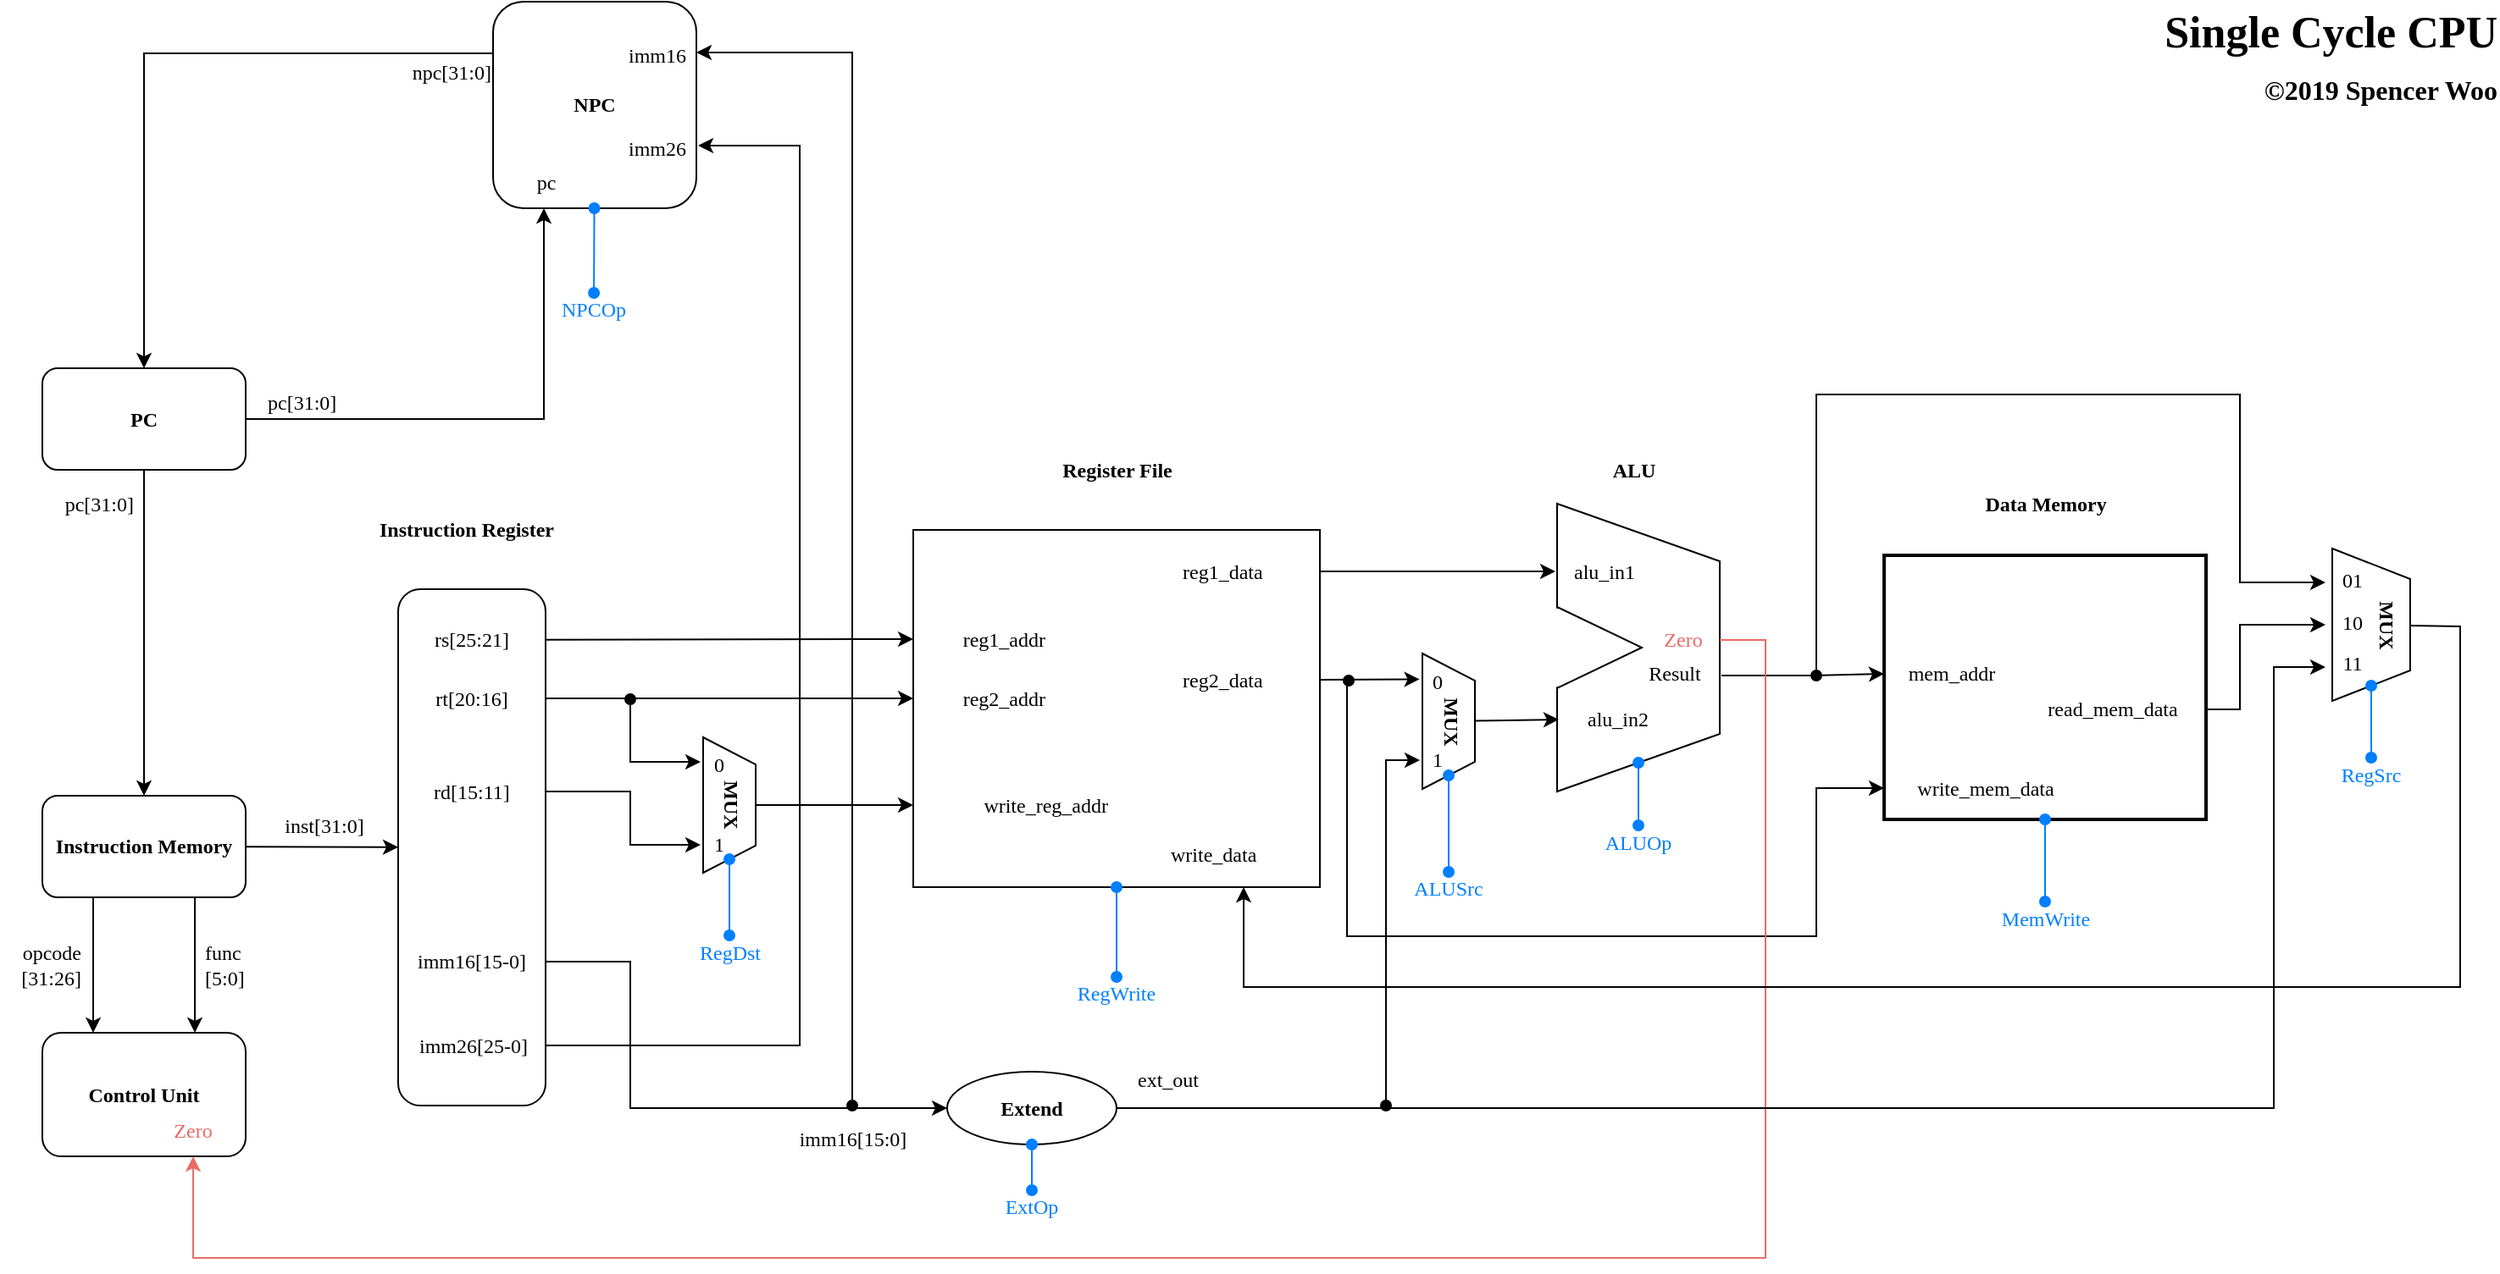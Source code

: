 <mxfile pages="2" version="10.9.5" type="device"><diagram id="MCje-Zm7DnS8JxL5k9hp" name="Page-2"><mxGraphModel dx="1550" dy="2031" grid="1" gridSize="10" guides="1" tooltips="1" connect="1" arrows="1" fold="1" page="1" pageScale="1" pageWidth="827" pageHeight="1169" math="0" shadow="0"><root><mxCell id="XXrfWq5oqOQhIMeMgVma-0"/><mxCell id="XXrfWq5oqOQhIMeMgVma-1" parent="XXrfWq5oqOQhIMeMgVma-0"/><mxCell id="XXrfWq5oqOQhIMeMgVma-2" value="" style="edgeStyle=orthogonalEdgeStyle;rounded=0;orthogonalLoop=1;jettySize=auto;html=1;fontFamily=SF Mono;" parent="XXrfWq5oqOQhIMeMgVma-1" source="XXrfWq5oqOQhIMeMgVma-4" target="XXrfWq5oqOQhIMeMgVma-8" edge="1"><mxGeometry relative="1" as="geometry"/></mxCell><mxCell id="HLOVhmUmaj_nNY4wT1ay-4" style="edgeStyle=orthogonalEdgeStyle;rounded=0;orthogonalLoop=1;jettySize=auto;html=1;entryX=0.25;entryY=1;entryDx=0;entryDy=0;startArrow=none;startFill=0;strokeColor=#000000;fontFamily=SF Mono;" parent="XXrfWq5oqOQhIMeMgVma-1" source="XXrfWq5oqOQhIMeMgVma-4" target="37cfB9uServEZutHiLTX-3" edge="1"><mxGeometry relative="1" as="geometry"><Array as="points"><mxPoint x="689" y="-85"/></Array></mxGeometry></mxCell><mxCell id="XXrfWq5oqOQhIMeMgVma-4" value="&lt;b&gt;PC&lt;/b&gt;" style="rounded=1;whiteSpace=wrap;html=1;fontFamily=SF Mono;" parent="XXrfWq5oqOQhIMeMgVma-1" vertex="1"><mxGeometry x="393" y="-115.5" width="120" height="60" as="geometry"/></mxCell><mxCell id="XXrfWq5oqOQhIMeMgVma-6" style="edgeStyle=orthogonalEdgeStyle;rounded=0;orthogonalLoop=1;jettySize=auto;html=1;exitX=0.25;exitY=1;exitDx=0;exitDy=0;entryX=0.25;entryY=0;entryDx=0;entryDy=0;fontFamily=SF Mono;" parent="XXrfWq5oqOQhIMeMgVma-1" source="XXrfWq5oqOQhIMeMgVma-8" target="XXrfWq5oqOQhIMeMgVma-10" edge="1"><mxGeometry relative="1" as="geometry"/></mxCell><mxCell id="XXrfWq5oqOQhIMeMgVma-7" style="edgeStyle=orthogonalEdgeStyle;rounded=0;orthogonalLoop=1;jettySize=auto;html=1;exitX=0.75;exitY=1;exitDx=0;exitDy=0;entryX=0.75;entryY=0;entryDx=0;entryDy=0;fontFamily=SF Mono;" parent="XXrfWq5oqOQhIMeMgVma-1" source="XXrfWq5oqOQhIMeMgVma-8" target="XXrfWq5oqOQhIMeMgVma-10" edge="1"><mxGeometry relative="1" as="geometry"/></mxCell><mxCell id="nh1uaP3PWns5xR_PzuAt-3" style="edgeStyle=none;rounded=0;orthogonalLoop=1;jettySize=auto;html=1;fontFamily=SF Mono;" parent="XXrfWq5oqOQhIMeMgVma-1" source="XXrfWq5oqOQhIMeMgVma-8" target="XXrfWq5oqOQhIMeMgVma-11" edge="1"><mxGeometry relative="1" as="geometry"/></mxCell><mxCell id="XXrfWq5oqOQhIMeMgVma-8" value="Instruction Memory" style="rounded=1;whiteSpace=wrap;html=1;fontStyle=1;fontFamily=SF Mono;" parent="XXrfWq5oqOQhIMeMgVma-1" vertex="1"><mxGeometry x="393" y="137" width="120" height="60" as="geometry"/></mxCell><mxCell id="XXrfWq5oqOQhIMeMgVma-10" value="Control Unit" style="rounded=1;whiteSpace=wrap;html=1;fontStyle=1;fontFamily=SF Mono;" parent="XXrfWq5oqOQhIMeMgVma-1" vertex="1"><mxGeometry x="393" y="277" width="120" height="73" as="geometry"/></mxCell><mxCell id="XXrfWq5oqOQhIMeMgVma-11" value="" style="rounded=1;whiteSpace=wrap;html=1;fontFamily=SF Mono;" parent="XXrfWq5oqOQhIMeMgVma-1" vertex="1"><mxGeometry x="603" y="15" width="87" height="305" as="geometry"/></mxCell><mxCell id="XXrfWq5oqOQhIMeMgVma-12" value="Instruction Register" style="text;html=1;resizable=0;points=[];autosize=1;align=center;verticalAlign=top;spacingTop=-4;fontStyle=1;fontFamily=SF Mono;" parent="XXrfWq5oqOQhIMeMgVma-1" vertex="1"><mxGeometry x="563" y="-30" width="160" height="20" as="geometry"/></mxCell><mxCell id="XXrfWq5oqOQhIMeMgVma-13" value="rs[25:21]" style="text;html=1;strokeColor=none;fillColor=none;align=center;verticalAlign=middle;whiteSpace=wrap;rounded=0;fontFamily=SF Mono;" parent="XXrfWq5oqOQhIMeMgVma-1" vertex="1"><mxGeometry x="603" y="35" width="87" height="20" as="geometry"/></mxCell><mxCell id="ZwO1fWa-Tj-jRLEtR315-6" style="rounded=0;orthogonalLoop=1;jettySize=auto;html=1;fontFamily=SF Mono;edgeStyle=orthogonalEdgeStyle;startArrow=oval;startFill=1;" parent="XXrfWq5oqOQhIMeMgVma-1" target="ZwO1fWa-Tj-jRLEtR315-2" edge="1"><mxGeometry relative="1" as="geometry"><mxPoint x="740" y="80" as="sourcePoint"/><Array as="points"><mxPoint x="740" y="117"/></Array></mxGeometry></mxCell><mxCell id="81ZvmFh37jxH60xo2fno-0" style="edgeStyle=none;rounded=0;orthogonalLoop=1;jettySize=auto;html=1;entryX=0;entryY=0.5;entryDx=0;entryDy=0;fontFamily=SF Mono;" parent="XXrfWq5oqOQhIMeMgVma-1" source="XXrfWq5oqOQhIMeMgVma-14" target="XXrfWq5oqOQhIMeMgVma-21" edge="1"><mxGeometry relative="1" as="geometry"/></mxCell><mxCell id="XXrfWq5oqOQhIMeMgVma-14" value="rt[20:16]" style="text;html=1;strokeColor=none;fillColor=none;align=center;verticalAlign=middle;whiteSpace=wrap;rounded=0;fontFamily=SF Mono;" parent="XXrfWq5oqOQhIMeMgVma-1" vertex="1"><mxGeometry x="603" y="69.5" width="87" height="20" as="geometry"/></mxCell><mxCell id="ZwO1fWa-Tj-jRLEtR315-7" style="rounded=0;orthogonalLoop=1;jettySize=auto;html=1;fontFamily=SF Mono;edgeStyle=orthogonalEdgeStyle;" parent="XXrfWq5oqOQhIMeMgVma-1" source="XXrfWq5oqOQhIMeMgVma-15" target="ZwO1fWa-Tj-jRLEtR315-3" edge="1"><mxGeometry relative="1" as="geometry"><Array as="points"><mxPoint x="740" y="135"/><mxPoint x="740" y="166"/></Array><mxPoint x="770" y="201" as="targetPoint"/></mxGeometry></mxCell><mxCell id="XXrfWq5oqOQhIMeMgVma-15" value="rd[15:11]" style="text;html=1;strokeColor=none;fillColor=none;align=center;verticalAlign=middle;whiteSpace=wrap;rounded=0;fontFamily=SF Mono;" parent="XXrfWq5oqOQhIMeMgVma-1" vertex="1"><mxGeometry x="603" y="124.5" width="87" height="20" as="geometry"/></mxCell><mxCell id="XXrfWq5oqOQhIMeMgVma-16" value="func&lt;br&gt;[5:0]" style="text;html=1;strokeColor=none;fillColor=none;align=left;verticalAlign=middle;whiteSpace=wrap;rounded=0;fontFamily=SF Mono;" parent="XXrfWq5oqOQhIMeMgVma-1" vertex="1"><mxGeometry x="487" y="227" width="40" height="20" as="geometry"/></mxCell><mxCell id="XXrfWq5oqOQhIMeMgVma-17" value="opcode&lt;br&gt;[31:26]" style="text;html=1;strokeColor=none;fillColor=none;align=right;verticalAlign=middle;whiteSpace=wrap;rounded=0;fontFamily=SF Mono;" parent="XXrfWq5oqOQhIMeMgVma-1" vertex="1"><mxGeometry x="368" y="227" width="50" height="20" as="geometry"/></mxCell><mxCell id="fxQ496RKh7_295xdXe4R-3" style="edgeStyle=orthogonalEdgeStyle;rounded=0;orthogonalLoop=1;jettySize=auto;html=1;entryX=0;entryY=0.5;entryDx=0;entryDy=0;startArrow=oval;startFill=1;fontFamily=SF Mono;" parent="XXrfWq5oqOQhIMeMgVma-1" target="fxQ496RKh7_295xdXe4R-2" edge="1"><mxGeometry relative="1" as="geometry"><mxPoint x="1164" y="69" as="sourcePoint"/><Array as="points"><mxPoint x="1163" y="220"/><mxPoint x="1440" y="220"/><mxPoint x="1440" y="133"/></Array></mxGeometry></mxCell><mxCell id="XXrfWq5oqOQhIMeMgVma-18" value="" style="rounded=0;whiteSpace=wrap;html=1;fontFamily=SF Mono;" parent="XXrfWq5oqOQhIMeMgVma-1" vertex="1"><mxGeometry x="907" y="-20" width="240" height="211" as="geometry"/></mxCell><mxCell id="XXrfWq5oqOQhIMeMgVma-19" value="Register File" style="text;html=1;resizable=0;points=[];autosize=1;align=center;verticalAlign=top;spacingTop=-4;fontStyle=1;fontFamily=SF Mono;" parent="XXrfWq5oqOQhIMeMgVma-1" vertex="1"><mxGeometry x="987" y="-65.5" width="80" height="20" as="geometry"/></mxCell><mxCell id="XXrfWq5oqOQhIMeMgVma-20" value="reg1_addr" style="text;html=1;strokeColor=none;fillColor=none;align=right;verticalAlign=middle;whiteSpace=wrap;rounded=0;fontFamily=SF Mono;" parent="XXrfWq5oqOQhIMeMgVma-1" vertex="1"><mxGeometry x="907" y="34.5" width="80" height="20" as="geometry"/></mxCell><mxCell id="XXrfWq5oqOQhIMeMgVma-21" value="reg2_addr" style="text;html=1;strokeColor=none;fillColor=none;align=right;verticalAlign=middle;whiteSpace=wrap;rounded=0;fontFamily=SF Mono;" parent="XXrfWq5oqOQhIMeMgVma-1" vertex="1"><mxGeometry x="907" y="69.5" width="80" height="20" as="geometry"/></mxCell><mxCell id="XXrfWq5oqOQhIMeMgVma-22" style="rounded=0;orthogonalLoop=1;jettySize=auto;html=1;entryX=0;entryY=0.5;entryDx=0;entryDy=0;fontFamily=SF Mono;" parent="XXrfWq5oqOQhIMeMgVma-1" source="XXrfWq5oqOQhIMeMgVma-13" target="XXrfWq5oqOQhIMeMgVma-20" edge="1"><mxGeometry relative="1" as="geometry"/></mxCell><mxCell id="abfj4JfRQ4AepdRUe1TY-1" style="edgeStyle=orthogonalEdgeStyle;rounded=0;orthogonalLoop=1;jettySize=auto;html=1;strokeColor=#000000;fontFamily=SF Mono;fontColor=#000000;" parent="XXrfWq5oqOQhIMeMgVma-1" source="XXrfWq5oqOQhIMeMgVma-25" edge="1"><mxGeometry relative="1" as="geometry"><mxPoint x="1286" y="4.5" as="targetPoint"/><Array as="points"><mxPoint x="1286" y="4.5"/></Array></mxGeometry></mxCell><mxCell id="XXrfWq5oqOQhIMeMgVma-25" value="reg1_data" style="text;html=1;strokeColor=none;fillColor=none;align=left;verticalAlign=middle;whiteSpace=wrap;rounded=0;fontFamily=SF Mono;" parent="XXrfWq5oqOQhIMeMgVma-1" vertex="1"><mxGeometry x="1064" y="-5" width="83" height="20" as="geometry"/></mxCell><mxCell id="uXYl5myRT0UX8XVRvYu6-1" style="edgeStyle=orthogonalEdgeStyle;rounded=0;orthogonalLoop=1;jettySize=auto;html=1;entryX=-0.01;entryY=0.435;entryDx=0;entryDy=0;strokeColor=#000000;fontFamily=SF Mono;fontColor=#000000;exitX=1;exitY=0.5;exitDx=0;exitDy=0;entryPerimeter=0;" parent="XXrfWq5oqOQhIMeMgVma-1" source="XXrfWq5oqOQhIMeMgVma-27" target="tn7Tl3upj06rXivJQ3U6-5" edge="1"><mxGeometry relative="1" as="geometry"><Array as="points"><mxPoint x="1147" y="68"/></Array></mxGeometry></mxCell><mxCell id="XXrfWq5oqOQhIMeMgVma-27" value="reg2_data" style="text;html=1;strokeColor=none;fillColor=none;align=left;verticalAlign=middle;whiteSpace=wrap;rounded=0;fontFamily=SF Mono;" parent="XXrfWq5oqOQhIMeMgVma-1" vertex="1"><mxGeometry x="1064" y="58.5" width="83" height="20" as="geometry"/></mxCell><mxCell id="XXrfWq5oqOQhIMeMgVma-28" value="" style="shape=trapezoid;perimeter=trapezoidPerimeter;whiteSpace=wrap;html=1;rounded=0;align=right;direction=south;fontFamily=SF Mono;" parent="XXrfWq5oqOQhIMeMgVma-1" vertex="1"><mxGeometry x="1287" y="-35.5" width="96" height="170" as="geometry"/></mxCell><mxCell id="XXrfWq5oqOQhIMeMgVma-29" style="edgeStyle=orthogonalEdgeStyle;rounded=0;orthogonalLoop=1;jettySize=auto;html=1;fontFamily=SF Mono;strokeColor=#007FFF;endArrow=oval;endFill=1;startArrow=oval;startFill=1;entryX=1;entryY=0.5;entryDx=0;entryDy=0;" parent="XXrfWq5oqOQhIMeMgVma-1" source="XXrfWq5oqOQhIMeMgVma-30" target="XXrfWq5oqOQhIMeMgVma-28" edge="1"><mxGeometry relative="1" as="geometry"><mxPoint x="1370" y="118" as="targetPoint"/><Array as="points"><mxPoint x="1335" y="140"/><mxPoint x="1335" y="140"/></Array></mxGeometry></mxCell><mxCell id="XXrfWq5oqOQhIMeMgVma-30" value="ALUOp" style="text;html=1;strokeColor=none;fillColor=none;align=center;verticalAlign=middle;whiteSpace=wrap;rounded=0;fontFamily=SF Mono;fontColor=#007FFF;" parent="XXrfWq5oqOQhIMeMgVma-1" vertex="1"><mxGeometry x="1315" y="154.5" width="40" height="20" as="geometry"/></mxCell><mxCell id="XXrfWq5oqOQhIMeMgVma-31" value="ALU" style="text;html=1;resizable=0;points=[];autosize=1;align=center;verticalAlign=top;spacingTop=-4;fontStyle=1;fontFamily=SF Mono;" parent="XXrfWq5oqOQhIMeMgVma-1" vertex="1"><mxGeometry x="1312" y="-65.5" width="40" height="20" as="geometry"/></mxCell><mxCell id="XXrfWq5oqOQhIMeMgVma-32" value="write_reg_addr" style="text;html=1;strokeColor=none;fillColor=none;align=right;verticalAlign=middle;whiteSpace=wrap;rounded=0;fontFamily=SF Mono;" parent="XXrfWq5oqOQhIMeMgVma-1" vertex="1"><mxGeometry x="907" y="132.5" width="117" height="20" as="geometry"/></mxCell><mxCell id="XXrfWq5oqOQhIMeMgVma-34" value="write_data" style="text;html=1;strokeColor=none;fillColor=none;align=left;verticalAlign=middle;whiteSpace=wrap;rounded=0;fontFamily=SF Mono;" parent="XXrfWq5oqOQhIMeMgVma-1" vertex="1"><mxGeometry x="1057" y="153" width="90" height="38" as="geometry"/></mxCell><mxCell id="nh1uaP3PWns5xR_PzuAt-2" style="edgeStyle=orthogonalEdgeStyle;rounded=0;orthogonalLoop=1;jettySize=auto;html=1;fontFamily=SF Mono;" parent="XXrfWq5oqOQhIMeMgVma-1" source="XXrfWq5oqOQhIMeMgVma-36" target="qBETXUYKFZkBAuUxQiNW-1" edge="1"><mxGeometry relative="1" as="geometry"><Array as="points"><mxPoint x="1440" y="66"/><mxPoint x="1440" y="-100"/><mxPoint x="1690" y="-100"/><mxPoint x="1690" y="11"/></Array></mxGeometry></mxCell><mxCell id="tnsPnf0nXHwS5Xu7Kqpr-3" style="edgeStyle=none;rounded=0;orthogonalLoop=1;jettySize=auto;html=1;entryX=0;entryY=0.5;entryDx=0;entryDy=0;startArrow=oval;startFill=1;fontFamily=SF Mono;" parent="XXrfWq5oqOQhIMeMgVma-1" target="tnsPnf0nXHwS5Xu7Kqpr-0" edge="1"><mxGeometry relative="1" as="geometry"><mxPoint x="1440" y="66" as="sourcePoint"/></mxGeometry></mxCell><mxCell id="XXrfWq5oqOQhIMeMgVma-36" value="Result" style="text;html=1;strokeColor=none;fillColor=none;align=center;verticalAlign=middle;whiteSpace=wrap;rounded=0;fontFamily=SF Mono;" parent="XXrfWq5oqOQhIMeMgVma-1" vertex="1"><mxGeometry x="1329" y="55" width="55" height="20" as="geometry"/></mxCell><mxCell id="XXrfWq5oqOQhIMeMgVma-37" style="edgeStyle=orthogonalEdgeStyle;rounded=0;orthogonalLoop=1;jettySize=auto;html=1;entryX=0.5;entryY=0;entryDx=0;entryDy=0;strokeColor=#000000;fontColor=#000000;fontFamily=SF Mono;exitX=0;exitY=0.25;exitDx=0;exitDy=0;" parent="XXrfWq5oqOQhIMeMgVma-1" source="37cfB9uServEZutHiLTX-3" target="XXrfWq5oqOQhIMeMgVma-4" edge="1"><mxGeometry relative="1" as="geometry"><Array as="points"><mxPoint x="453" y="-302"/></Array></mxGeometry></mxCell><mxCell id="uXYl5myRT0UX8XVRvYu6-2" value="" style="triangle;whiteSpace=wrap;html=1;rounded=0;shadow=0;fontFamily=SF Mono;align=left;" parent="XXrfWq5oqOQhIMeMgVma-1" vertex="1"><mxGeometry x="1287" y="25.5" width="50" height="48" as="geometry"/></mxCell><mxCell id="uXYl5myRT0UX8XVRvYu6-3" value="" style="triangle;whiteSpace=wrap;html=1;rounded=0;shadow=0;fontFamily=SF Mono;align=left;strokeColor=none;" parent="XXrfWq5oqOQhIMeMgVma-1" vertex="1"><mxGeometry x="1285" y="25.5" width="50" height="48" as="geometry"/></mxCell><mxCell id="7Kx19irSLNXDEYOv4hXR-0" style="edgeStyle=orthogonalEdgeStyle;rounded=0;orthogonalLoop=1;jettySize=auto;html=1;fontFamily=SF Mono;strokeColor=#007FFF;endArrow=oval;endFill=1;startArrow=oval;startFill=1;entryX=0.5;entryY=1;entryDx=0;entryDy=0;" parent="XXrfWq5oqOQhIMeMgVma-1" source="7Kx19irSLNXDEYOv4hXR-1" target="XXrfWq5oqOQhIMeMgVma-18" edge="1"><mxGeometry relative="1" as="geometry"><mxPoint x="1057" y="254.5" as="targetPoint"/></mxGeometry></mxCell><mxCell id="7Kx19irSLNXDEYOv4hXR-1" value="RegWrite" style="text;html=1;strokeColor=none;fillColor=none;align=center;verticalAlign=middle;whiteSpace=wrap;rounded=0;fontFamily=SF Mono;fontColor=#007FFF;" parent="XXrfWq5oqOQhIMeMgVma-1" vertex="1"><mxGeometry x="992" y="244" width="70" height="20" as="geometry"/></mxCell><mxCell id="bwQR_U3OLEdj9XDjycWE-1" value="pc[31:0]" style="text;html=1;resizable=0;points=[];autosize=1;align=right;verticalAlign=top;spacingTop=-4;fontFamily=SF Mono;fontColor=#000000;" parent="XXrfWq5oqOQhIMeMgVma-1" vertex="1"><mxGeometry x="377.5" y="-45.5" width="70" height="20" as="geometry"/></mxCell><mxCell id="bwQR_U3OLEdj9XDjycWE-3" value="inst[31:0]" style="text;html=1;resizable=0;points=[];autosize=1;align=center;verticalAlign=top;spacingTop=-4;fontFamily=SF Mono;fontColor=#000000;" parent="XXrfWq5oqOQhIMeMgVma-1" vertex="1"><mxGeometry x="513.5" y="144.5" width="90" height="20" as="geometry"/></mxCell><mxCell id="37cfB9uServEZutHiLTX-0" value="alu_in1" style="text;html=1;strokeColor=none;fillColor=none;align=left;verticalAlign=middle;whiteSpace=wrap;rounded=0;fontFamily=SF Mono;" parent="XXrfWq5oqOQhIMeMgVma-1" vertex="1"><mxGeometry x="1294.5" y="-5.5" width="65" height="20" as="geometry"/></mxCell><mxCell id="37cfB9uServEZutHiLTX-1" value="alu_in2" style="text;html=1;strokeColor=none;fillColor=none;align=center;verticalAlign=middle;whiteSpace=wrap;rounded=0;fontFamily=SF Mono;" parent="XXrfWq5oqOQhIMeMgVma-1" vertex="1"><mxGeometry x="1288" y="82" width="70" height="20" as="geometry"/></mxCell><mxCell id="fxQ496RKh7_295xdXe4R-5" style="edgeStyle=orthogonalEdgeStyle;rounded=0;orthogonalLoop=1;jettySize=auto;html=1;entryX=0.5;entryY=1;entryDx=0;entryDy=0;startArrow=none;startFill=0;fontFamily=SF Mono;strokeColor=#EA6B66;" parent="XXrfWq5oqOQhIMeMgVma-1" source="37cfB9uServEZutHiLTX-2" target="fxQ496RKh7_295xdXe4R-4" edge="1"><mxGeometry relative="1" as="geometry"><Array as="points"><mxPoint x="1410" y="45"/><mxPoint x="1410" y="410"/><mxPoint x="482" y="410"/></Array></mxGeometry></mxCell><mxCell id="37cfB9uServEZutHiLTX-2" value="Zero" style="text;html=1;strokeColor=none;fillColor=none;align=center;verticalAlign=middle;whiteSpace=wrap;rounded=0;fontFamily=SF Mono;fontColor=#EA6B66;" parent="XXrfWq5oqOQhIMeMgVma-1" vertex="1"><mxGeometry x="1340" y="35" width="43" height="20" as="geometry"/></mxCell><mxCell id="37cfB9uServEZutHiLTX-3" value="&lt;b&gt;NPC&lt;/b&gt;" style="rounded=1;whiteSpace=wrap;html=1;fontFamily=SF Mono;" parent="XXrfWq5oqOQhIMeMgVma-1" vertex="1"><mxGeometry x="659" y="-332" width="120" height="122" as="geometry"/></mxCell><mxCell id="37cfB9uServEZutHiLTX-6" value="npc[31:0]" style="text;html=1;resizable=0;points=[];autosize=1;align=right;verticalAlign=top;spacingTop=-4;fontFamily=SF Mono;fontColor=#000000;" parent="XXrfWq5oqOQhIMeMgVma-1" vertex="1"><mxGeometry x="579" y="-300" width="80" height="20" as="geometry"/></mxCell><mxCell id="kXMwwO4luSnIjPwmdPVJ-0" style="edgeStyle=orthogonalEdgeStyle;rounded=0;orthogonalLoop=1;jettySize=auto;html=1;fontFamily=SF Mono;entryX=0;entryY=0.5;entryDx=0;entryDy=0;" parent="XXrfWq5oqOQhIMeMgVma-1" source="nh1uaP3PWns5xR_PzuAt-0" target="nh1uaP3PWns5xR_PzuAt-4" edge="1"><mxGeometry relative="1" as="geometry"><mxPoint x="860" y="260" as="targetPoint"/><Array as="points"><mxPoint x="740" y="235"/><mxPoint x="740" y="322"/></Array></mxGeometry></mxCell><mxCell id="nh1uaP3PWns5xR_PzuAt-0" value="imm16[15-0]" style="text;html=1;strokeColor=none;fillColor=none;align=center;verticalAlign=middle;whiteSpace=wrap;rounded=0;fontFamily=SF Mono;" parent="XXrfWq5oqOQhIMeMgVma-1" vertex="1"><mxGeometry x="603" y="225" width="87" height="20" as="geometry"/></mxCell><mxCell id="HLOVhmUmaj_nNY4wT1ay-12" style="edgeStyle=orthogonalEdgeStyle;rounded=0;orthogonalLoop=1;jettySize=auto;html=1;startArrow=none;startFill=0;strokeColor=#000000;fontFamily=SF Mono;" parent="XXrfWq5oqOQhIMeMgVma-1" source="nh1uaP3PWns5xR_PzuAt-1" edge="1"><mxGeometry relative="1" as="geometry"><mxPoint x="780" y="-247" as="targetPoint"/><Array as="points"><mxPoint x="840" y="285"/><mxPoint x="840" y="-247"/></Array></mxGeometry></mxCell><mxCell id="nh1uaP3PWns5xR_PzuAt-1" value="imm26[25-0]" style="text;html=1;strokeColor=none;fillColor=none;align=center;verticalAlign=middle;whiteSpace=wrap;rounded=0;fontFamily=SF Mono;" parent="XXrfWq5oqOQhIMeMgVma-1" vertex="1"><mxGeometry x="603.5" y="274.5" width="87" height="20" as="geometry"/></mxCell><mxCell id="LaLX-0snEwscg34jvKm4-6" style="edgeStyle=orthogonalEdgeStyle;rounded=0;orthogonalLoop=1;jettySize=auto;html=1;startArrow=none;startFill=0;fontFamily=SF Mono;exitX=1;exitY=0.5;exitDx=0;exitDy=0;" parent="XXrfWq5oqOQhIMeMgVma-1" source="nh1uaP3PWns5xR_PzuAt-4" target="qBETXUYKFZkBAuUxQiNW-3" edge="1"><mxGeometry relative="1" as="geometry"><mxPoint x="1820" y="70" as="targetPoint"/><Array as="points"><mxPoint x="1710" y="321"/><mxPoint x="1710" y="61"/></Array></mxGeometry></mxCell><mxCell id="nh1uaP3PWns5xR_PzuAt-4" value="Extend" style="ellipse;whiteSpace=wrap;html=1;align=center;fontFamily=SF Mono;fontStyle=1" parent="XXrfWq5oqOQhIMeMgVma-1" vertex="1"><mxGeometry x="927" y="300" width="100" height="43" as="geometry"/></mxCell><mxCell id="kXMwwO4luSnIjPwmdPVJ-1" style="edgeStyle=orthogonalEdgeStyle;rounded=0;orthogonalLoop=1;jettySize=auto;html=1;fontFamily=SF Mono;strokeColor=#007FFF;endArrow=oval;endFill=1;startArrow=oval;startFill=1;entryX=0.5;entryY=1;entryDx=0;entryDy=0;" parent="XXrfWq5oqOQhIMeMgVma-1" source="kXMwwO4luSnIjPwmdPVJ-2" target="nh1uaP3PWns5xR_PzuAt-4" edge="1"><mxGeometry relative="1" as="geometry"><mxPoint x="977" y="361.833" as="targetPoint"/></mxGeometry></mxCell><mxCell id="kXMwwO4luSnIjPwmdPVJ-2" value="ExtOp" style="text;html=1;strokeColor=none;fillColor=none;align=center;verticalAlign=middle;whiteSpace=wrap;rounded=0;fontFamily=SF Mono;fontColor=#007FFF;" parent="XXrfWq5oqOQhIMeMgVma-1" vertex="1"><mxGeometry x="957" y="370" width="40" height="20" as="geometry"/></mxCell><mxCell id="tn7Tl3upj06rXivJQ3U6-0" style="rounded=0;orthogonalLoop=1;jettySize=auto;html=1;fontFamily=SF Mono;entryX=0;entryY=0.5;entryDx=0;entryDy=0;" parent="XXrfWq5oqOQhIMeMgVma-1" source="tn7Tl3upj06rXivJQ3U6-1" target="37cfB9uServEZutHiLTX-1" edge="1"><mxGeometry relative="1" as="geometry"><mxPoint x="1290" y="92" as="targetPoint"/></mxGeometry></mxCell><mxCell id="tn7Tl3upj06rXivJQ3U6-1" value="MUX" style="shape=trapezoid;perimeter=trapezoidPerimeter;whiteSpace=wrap;html=1;rounded=0;shadow=0;glass=1;comic=0;fontStyle=1;rotation=90;direction=east;fontFamily=SF Mono;verticalAlign=top;" parent="XXrfWq5oqOQhIMeMgVma-1" vertex="1"><mxGeometry x="1183" y="77.5" width="80" height="31" as="geometry"/></mxCell><mxCell id="tn7Tl3upj06rXivJQ3U6-4" value="" style="group;fontFamily=SF Mono;" parent="XXrfWq5oqOQhIMeMgVma-1" vertex="1" connectable="0"><mxGeometry x="1206" y="59.5" width="20" height="66.5" as="geometry"/></mxCell><mxCell id="tn7Tl3upj06rXivJQ3U6-5" value="0" style="text;html=1;resizable=0;points=[];autosize=1;align=center;verticalAlign=top;spacingTop=-4;fontFamily=SF Mono;" parent="tn7Tl3upj06rXivJQ3U6-4" vertex="1"><mxGeometry width="20" height="20" as="geometry"/></mxCell><mxCell id="tn7Tl3upj06rXivJQ3U6-6" value="1" style="text;html=1;resizable=0;points=[];autosize=1;align=center;verticalAlign=top;spacingTop=-4;fontFamily=SF Mono;" parent="tn7Tl3upj06rXivJQ3U6-4" vertex="1"><mxGeometry y="46.5" width="20" height="20" as="geometry"/></mxCell><mxCell id="tn7Tl3upj06rXivJQ3U6-8" style="rounded=0;orthogonalLoop=1;jettySize=auto;html=1;fontFamily=SF Mono;strokeColor=#007FFF;endArrow=oval;endFill=1;startArrow=oval;startFill=1;entryX=1;entryY=0.5;entryDx=0;entryDy=0;" parent="XXrfWq5oqOQhIMeMgVma-1" source="tn7Tl3upj06rXivJQ3U6-9" target="tn7Tl3upj06rXivJQ3U6-1" edge="1"><mxGeometry relative="1" as="geometry"><mxPoint x="1260" y="160" as="targetPoint"/></mxGeometry></mxCell><mxCell id="tn7Tl3upj06rXivJQ3U6-9" value="ALUSrc" style="text;html=1;strokeColor=none;fillColor=none;align=center;verticalAlign=middle;whiteSpace=wrap;rounded=0;fontFamily=SF Mono;fontColor=#007FFF;" parent="XXrfWq5oqOQhIMeMgVma-1" vertex="1"><mxGeometry x="1203" y="182" width="40" height="20" as="geometry"/></mxCell><mxCell id="ZwO1fWa-Tj-jRLEtR315-8" style="edgeStyle=orthogonalEdgeStyle;rounded=0;orthogonalLoop=1;jettySize=auto;html=1;entryX=0;entryY=0.5;entryDx=0;entryDy=0;fontFamily=SF Mono;" parent="XXrfWq5oqOQhIMeMgVma-1" source="ZwO1fWa-Tj-jRLEtR315-0" target="XXrfWq5oqOQhIMeMgVma-32" edge="1"><mxGeometry relative="1" as="geometry"/></mxCell><mxCell id="ZwO1fWa-Tj-jRLEtR315-0" value="MUX" style="shape=trapezoid;perimeter=trapezoidPerimeter;whiteSpace=wrap;html=1;rounded=0;shadow=0;glass=1;comic=0;fontStyle=1;rotation=90;direction=east;fontFamily=SF Mono;verticalAlign=top;" parent="XXrfWq5oqOQhIMeMgVma-1" vertex="1"><mxGeometry x="758.5" y="127" width="80" height="31" as="geometry"/></mxCell><mxCell id="ZwO1fWa-Tj-jRLEtR315-1" value="" style="group;fontFamily=SF Mono;" parent="XXrfWq5oqOQhIMeMgVma-1" vertex="1" connectable="0"><mxGeometry x="781.5" y="109" width="20" height="66.5" as="geometry"/></mxCell><mxCell id="ZwO1fWa-Tj-jRLEtR315-2" value="0" style="text;html=1;resizable=0;points=[];autosize=1;align=center;verticalAlign=top;spacingTop=-4;fontFamily=SF Mono;" parent="ZwO1fWa-Tj-jRLEtR315-1" vertex="1"><mxGeometry width="20" height="20" as="geometry"/></mxCell><mxCell id="ZwO1fWa-Tj-jRLEtR315-3" value="1" style="text;html=1;resizable=0;points=[];autosize=1;align=center;verticalAlign=top;spacingTop=-4;fontFamily=SF Mono;" parent="ZwO1fWa-Tj-jRLEtR315-1" vertex="1"><mxGeometry y="46.5" width="20" height="20" as="geometry"/></mxCell><mxCell id="ZwO1fWa-Tj-jRLEtR315-4" style="edgeStyle=orthogonalEdgeStyle;rounded=0;orthogonalLoop=1;jettySize=auto;html=1;fontFamily=SF Mono;strokeColor=#007FFF;endArrow=oval;endFill=1;startArrow=oval;startFill=1;entryX=1;entryY=0.5;entryDx=0;entryDy=0;" parent="XXrfWq5oqOQhIMeMgVma-1" source="ZwO1fWa-Tj-jRLEtR315-5" target="ZwO1fWa-Tj-jRLEtR315-0" edge="1"><mxGeometry relative="1" as="geometry"><mxPoint x="835.5" y="197.5" as="targetPoint"/></mxGeometry></mxCell><mxCell id="ZwO1fWa-Tj-jRLEtR315-5" value="RegDst" style="text;html=1;strokeColor=none;fillColor=none;align=center;verticalAlign=middle;whiteSpace=wrap;rounded=0;fontFamily=SF Mono;fontColor=#007FFF;" parent="XXrfWq5oqOQhIMeMgVma-1" vertex="1"><mxGeometry x="778.5" y="219.5" width="40" height="20" as="geometry"/></mxCell><mxCell id="_QNyjm2TOpGE2U-m_2AG-2" style="edgeStyle=orthogonalEdgeStyle;rounded=0;orthogonalLoop=1;jettySize=auto;html=1;entryX=0.5;entryY=1;entryDx=0;entryDy=0;startArrow=none;startFill=0;fontFamily=SF Mono;" parent="XXrfWq5oqOQhIMeMgVma-1" source="qBETXUYKFZkBAuUxQiNW-0" target="XXrfWq5oqOQhIMeMgVma-34" edge="1"><mxGeometry relative="1" as="geometry"><Array as="points"><mxPoint x="1820" y="37"/><mxPoint x="1820" y="250"/><mxPoint x="1102" y="250"/></Array></mxGeometry></mxCell><mxCell id="qBETXUYKFZkBAuUxQiNW-0" value="MUX" style="shape=trapezoid;perimeter=trapezoidPerimeter;whiteSpace=wrap;html=1;rounded=0;shadow=0;glass=1;comic=0;fontStyle=1;rotation=90;direction=east;verticalAlign=top;fontFamily=SF Mono;" parent="XXrfWq5oqOQhIMeMgVma-1" vertex="1"><mxGeometry x="1722.5" y="13" width="90" height="46" as="geometry"/></mxCell><mxCell id="qBETXUYKFZkBAuUxQiNW-1" value="01" style="text;html=1;resizable=0;points=[];autosize=1;align=center;verticalAlign=top;spacingTop=-4;fontFamily=SF Mono;" parent="XXrfWq5oqOQhIMeMgVma-1" vertex="1"><mxGeometry x="1740.5" width="30" height="20" as="geometry"/></mxCell><mxCell id="qBETXUYKFZkBAuUxQiNW-2" value="10" style="text;html=1;resizable=0;points=[];autosize=1;align=center;verticalAlign=top;spacingTop=-4;fontFamily=SF Mono;" parent="XXrfWq5oqOQhIMeMgVma-1" vertex="1"><mxGeometry x="1740.5" y="25" width="30" height="20" as="geometry"/></mxCell><mxCell id="qBETXUYKFZkBAuUxQiNW-3" value="11" style="text;html=1;resizable=0;points=[];autosize=1;align=center;verticalAlign=top;spacingTop=-4;fontFamily=SF Mono;" parent="XXrfWq5oqOQhIMeMgVma-1" vertex="1"><mxGeometry x="1740.5" y="49" width="30" height="20" as="geometry"/></mxCell><mxCell id="LaLX-0snEwscg34jvKm4-5" value="" style="rounded=0;whiteSpace=wrap;html=1;fontStyle=1;glass=0;comic=0;shadow=0;strokeWidth=2;fontFamily=SF Mono;" parent="XXrfWq5oqOQhIMeMgVma-1" vertex="1"><mxGeometry x="1480" y="-5" width="190" height="156" as="geometry"/></mxCell><mxCell id="LaLX-0snEwscg34jvKm4-4" value="&lt;b&gt;Data Memory&lt;/b&gt;" style="text;html=1;resizable=0;points=[];autosize=1;align=center;verticalAlign=top;spacingTop=-4;fontFamily=SF Mono;" parent="XXrfWq5oqOQhIMeMgVma-1" vertex="1"><mxGeometry x="1530" y="-45.5" width="90" height="20" as="geometry"/></mxCell><mxCell id="_QNyjm2TOpGE2U-m_2AG-0" style="rounded=0;orthogonalLoop=1;jettySize=auto;html=1;fontFamily=SF Mono;strokeColor=#007FFF;endArrow=oval;endFill=1;startArrow=oval;startFill=1;entryX=1;entryY=0.5;entryDx=0;entryDy=0;" parent="XXrfWq5oqOQhIMeMgVma-1" source="_QNyjm2TOpGE2U-m_2AG-1" target="qBETXUYKFZkBAuUxQiNW-0" edge="1"><mxGeometry relative="1" as="geometry"><mxPoint x="1767.5" y="78.214" as="targetPoint"/></mxGeometry></mxCell><mxCell id="_QNyjm2TOpGE2U-m_2AG-1" value="RegSrc" style="text;html=1;strokeColor=none;fillColor=none;align=center;verticalAlign=middle;whiteSpace=wrap;rounded=0;fontFamily=SF Mono;fontColor=#007FFF;" parent="XXrfWq5oqOQhIMeMgVma-1" vertex="1"><mxGeometry x="1730" y="114.5" width="75" height="20" as="geometry"/></mxCell><mxCell id="9KZnCCNMNSTmqOoE_izx-0" style="rounded=0;orthogonalLoop=1;jettySize=auto;html=1;fontFamily=SF Mono;edgeStyle=orthogonalEdgeStyle;startArrow=oval;startFill=1;" parent="XXrfWq5oqOQhIMeMgVma-1" target="tn7Tl3upj06rXivJQ3U6-6" edge="1"><mxGeometry relative="1" as="geometry"><mxPoint x="1186" y="320" as="sourcePoint"/><mxPoint x="1188.794" y="332.794" as="targetPoint"/><Array as="points"><mxPoint x="1186" y="295"/><mxPoint x="1186" y="128"/></Array></mxGeometry></mxCell><mxCell id="tnsPnf0nXHwS5Xu7Kqpr-0" value="mem_addr" style="text;html=1;strokeColor=none;fillColor=none;align=center;verticalAlign=middle;whiteSpace=wrap;rounded=0;fontFamily=SF Mono;" parent="XXrfWq5oqOQhIMeMgVma-1" vertex="1"><mxGeometry x="1480" y="49" width="80" height="32" as="geometry"/></mxCell><mxCell id="YPktKYgbjznFywvEQXRJ-1" style="edgeStyle=orthogonalEdgeStyle;rounded=0;orthogonalLoop=1;jettySize=auto;html=1;startArrow=none;startFill=0;fontFamily=SF Mono;" parent="XXrfWq5oqOQhIMeMgVma-1" source="YPktKYgbjznFywvEQXRJ-0" target="qBETXUYKFZkBAuUxQiNW-2" edge="1"><mxGeometry relative="1" as="geometry"><mxPoint x="1770" y="36" as="targetPoint"/><Array as="points"><mxPoint x="1690" y="86"/><mxPoint x="1690" y="36"/></Array></mxGeometry></mxCell><mxCell id="YPktKYgbjznFywvEQXRJ-0" value="read_mem_data" style="text;html=1;strokeColor=none;fillColor=none;align=center;verticalAlign=middle;whiteSpace=wrap;rounded=0;fontFamily=SF Mono;" parent="XXrfWq5oqOQhIMeMgVma-1" vertex="1"><mxGeometry x="1560" y="70" width="110" height="32" as="geometry"/></mxCell><mxCell id="fxQ496RKh7_295xdXe4R-0" style="rounded=0;orthogonalLoop=1;jettySize=auto;html=1;fontFamily=SF Mono;strokeColor=#007FFF;endArrow=oval;endFill=1;startArrow=oval;startFill=1;entryX=0.5;entryY=1;entryDx=0;entryDy=0;" parent="XXrfWq5oqOQhIMeMgVma-1" source="fxQ496RKh7_295xdXe4R-1" target="LaLX-0snEwscg34jvKm4-5" edge="1"><mxGeometry relative="1" as="geometry"><mxPoint x="1630" y="150" as="targetPoint"/></mxGeometry></mxCell><mxCell id="fxQ496RKh7_295xdXe4R-1" value="MemWrite" style="text;html=1;strokeColor=none;fillColor=none;align=center;verticalAlign=middle;whiteSpace=wrap;rounded=0;fontFamily=SF Mono;fontColor=#007FFF;" parent="XXrfWq5oqOQhIMeMgVma-1" vertex="1"><mxGeometry x="1537.5" y="199.5" width="75" height="20" as="geometry"/></mxCell><mxCell id="fxQ496RKh7_295xdXe4R-2" value="write_mem_data" style="text;html=1;strokeColor=none;fillColor=none;align=center;verticalAlign=middle;whiteSpace=wrap;rounded=0;fontFamily=SF Mono;" parent="XXrfWq5oqOQhIMeMgVma-1" vertex="1"><mxGeometry x="1480" y="116.5" width="120" height="32" as="geometry"/></mxCell><mxCell id="fxQ496RKh7_295xdXe4R-4" value="Zero" style="text;html=1;strokeColor=none;fillColor=none;align=center;verticalAlign=middle;whiteSpace=wrap;rounded=0;fontFamily=SF Mono;fontColor=#EA6B66;" parent="XXrfWq5oqOQhIMeMgVma-1" vertex="1"><mxGeometry x="457" y="320" width="50" height="30" as="geometry"/></mxCell><mxCell id="8aRkR-5omKYbfcfljqTe-4" style="rounded=0;orthogonalLoop=1;jettySize=auto;html=1;fontFamily=SF Mono;strokeColor=#007FFF;endArrow=oval;endFill=1;startArrow=oval;startFill=1;" parent="XXrfWq5oqOQhIMeMgVma-1" source="8aRkR-5omKYbfcfljqTe-5" target="37cfB9uServEZutHiLTX-3" edge="1"><mxGeometry relative="1" as="geometry"><mxPoint x="719" y="-270" as="targetPoint"/></mxGeometry></mxCell><mxCell id="8aRkR-5omKYbfcfljqTe-5" value="NPCOp" style="text;html=1;strokeColor=none;fillColor=none;align=center;verticalAlign=middle;whiteSpace=wrap;rounded=0;fontFamily=SF Mono;fontColor=#007FFF;" parent="XXrfWq5oqOQhIMeMgVma-1" vertex="1"><mxGeometry x="681" y="-160" width="75" height="20" as="geometry"/></mxCell><mxCell id="HLOVhmUmaj_nNY4wT1ay-5" style="rounded=0;orthogonalLoop=1;jettySize=auto;html=1;fontFamily=SF Mono;edgeStyle=orthogonalEdgeStyle;startArrow=oval;startFill=1;" parent="XXrfWq5oqOQhIMeMgVma-1" target="37cfB9uServEZutHiLTX-3" edge="1"><mxGeometry relative="1" as="geometry"><mxPoint x="871" y="320" as="sourcePoint"/><mxPoint x="1450" y="116" as="targetPoint"/><Array as="points"><mxPoint x="871" y="-302"/></Array></mxGeometry></mxCell><mxCell id="HLOVhmUmaj_nNY4wT1ay-6" value="pc" style="text;html=1;resizable=0;points=[];autosize=1;align=center;verticalAlign=top;spacingTop=-4;fontFamily=SF Mono;fontColor=#000000;" parent="XXrfWq5oqOQhIMeMgVma-1" vertex="1"><mxGeometry x="675" y="-235" width="30" height="20" as="geometry"/></mxCell><mxCell id="HLOVhmUmaj_nNY4wT1ay-7" value="imm16" style="text;html=1;resizable=0;points=[];autosize=1;align=right;verticalAlign=top;spacingTop=-4;fontFamily=SF Mono;fontColor=#000000;" parent="XXrfWq5oqOQhIMeMgVma-1" vertex="1"><mxGeometry x="723.5" y="-310" width="50" height="20" as="geometry"/></mxCell><mxCell id="HLOVhmUmaj_nNY4wT1ay-8" value="pc[31:0]" style="text;html=1;resizable=0;points=[];autosize=1;align=left;verticalAlign=top;spacingTop=-4;fontFamily=SF Mono;fontColor=#000000;" parent="XXrfWq5oqOQhIMeMgVma-1" vertex="1"><mxGeometry x="523.5" y="-105.5" width="70" height="20" as="geometry"/></mxCell><mxCell id="HLOVhmUmaj_nNY4wT1ay-11" value="imm26" style="text;html=1;resizable=0;points=[];autosize=1;align=right;verticalAlign=top;spacingTop=-4;fontFamily=SF Mono;fontColor=#000000;" parent="XXrfWq5oqOQhIMeMgVma-1" vertex="1"><mxGeometry x="723.5" y="-255" width="50" height="20" as="geometry"/></mxCell><mxCell id="HLOVhmUmaj_nNY4wT1ay-13" value="Single Cycle CPU&lt;br style=&quot;font-size: 26px&quot;&gt;&lt;font style=&quot;font-size: 16px&quot;&gt;©2019 Spencer Woo&lt;/font&gt;" style="text;html=1;resizable=0;points=[];autosize=1;align=right;verticalAlign=top;spacingTop=-4;fontStyle=1;fontFamily=SF Mono;fontSize=26;" parent="XXrfWq5oqOQhIMeMgVma-1" vertex="1"><mxGeometry x="1572.5" y="-332" width="270" height="70" as="geometry"/></mxCell><mxCell id="OMU7VwXyaBlvv01MjBqG-0" value="ext_out" style="text;html=1;strokeColor=none;fillColor=none;align=center;verticalAlign=middle;whiteSpace=wrap;rounded=0;fontFamily=SF Mono;" parent="XXrfWq5oqOQhIMeMgVma-1" vertex="1"><mxGeometry x="1025.5" y="295" width="63" height="20" as="geometry"/></mxCell><mxCell id="OMU7VwXyaBlvv01MjBqG-1" value="imm16[15:0]" style="text;html=1;strokeColor=none;fillColor=none;align=center;verticalAlign=middle;whiteSpace=wrap;rounded=0;fontFamily=SF Mono;" parent="XXrfWq5oqOQhIMeMgVma-1" vertex="1"><mxGeometry x="830" y="330" width="83" height="20" as="geometry"/></mxCell></root></mxGraphModel></diagram><diagram id="7eB8sYoLSqbpfHS-PUY7" name="Page-1"><mxGraphModel dx="1886" dy="1978" grid="1" gridSize="10" guides="1" tooltips="1" connect="1" arrows="1" fold="1" page="1" pageScale="1" pageWidth="850" pageHeight="1100" math="0" shadow="0"><root><mxCell id="0"/><mxCell id="1" parent="0"/><mxCell id="pMMjMzR7ya2thDJ0xqLy-72" style="edgeStyle=orthogonalEdgeStyle;rounded=0;orthogonalLoop=1;jettySize=auto;html=1;fontFamily=SF Mono;" parent="1" source="pMMjMzR7ya2thDJ0xqLy-39" edge="1"><mxGeometry relative="1" as="geometry"><mxPoint x="830" y="309" as="sourcePoint"/><mxPoint x="869" y="300" as="targetPoint"/><Array as="points"><mxPoint x="869" y="300"/></Array></mxGeometry></mxCell><mxCell id="pMMjMzR7ya2thDJ0xqLy-40" style="edgeStyle=orthogonalEdgeStyle;rounded=0;orthogonalLoop=1;jettySize=auto;html=1;fontFamily=SF Mono;" parent="1" source="pMMjMzR7ya2thDJ0xqLy-38" edge="1"><mxGeometry relative="1" as="geometry"><mxPoint x="939" y="250" as="targetPoint"/><Array as="points"><mxPoint x="885" y="250"/><mxPoint x="939" y="250"/></Array></mxGeometry></mxCell><mxCell id="eQi4M15t8myH7DxeuaOk-19" style="edgeStyle=orthogonalEdgeStyle;rounded=0;orthogonalLoop=1;jettySize=auto;html=1;entryX=0.5;entryY=1;entryDx=0;entryDy=0;fontFamily=SF Mono;" parent="1" edge="1"><mxGeometry relative="1" as="geometry"><mxPoint x="1270" y="275.286" as="sourcePoint"/><mxPoint x="1366" y="275.286" as="targetPoint"/></mxGeometry></mxCell><mxCell id="LLx8VUfOruNouPcwVmiE-11" style="edgeStyle=orthogonalEdgeStyle;rounded=0;orthogonalLoop=1;jettySize=auto;html=1;startArrow=none;startFill=0;entryX=1;entryY=0.5;entryDx=0;entryDy=0;fontFamily=SF Mono;" parent="1" source="pMMjMzR7ya2thDJ0xqLy-48" target="LLx8VUfOruNouPcwVmiE-12" edge="1"><mxGeometry relative="1" as="geometry"><mxPoint x="1030" y="275" as="targetPoint"/><Array as="points"><mxPoint x="1034" y="275"/><mxPoint x="1034" y="607"/><mxPoint x="374" y="607"/><mxPoint x="374" y="464"/></Array></mxGeometry></mxCell><mxCell id="LLx8VUfOruNouPcwVmiE-2" style="edgeStyle=none;rounded=0;orthogonalLoop=1;jettySize=auto;html=1;startArrow=none;startFill=0;fontFamily=SF Mono;" parent="1" source="pMMjMzR7ya2thDJ0xqLy-8" edge="1"><mxGeometry relative="1" as="geometry"><mxPoint x="390" y="345" as="targetPoint"/></mxGeometry></mxCell><mxCell id="LLx8VUfOruNouPcwVmiE-1" value="&lt;b&gt;Control Unit&lt;/b&gt;" style="rounded=1;whiteSpace=wrap;html=1;strokeWidth=2;fontFamily=SF Mono;" parent="1" vertex="1"><mxGeometry x="200" y="409" width="160" height="75" as="geometry"/></mxCell><mxCell id="pMMjMzR7ya2thDJ0xqLy-76" style="rounded=0;orthogonalLoop=1;jettySize=auto;html=1;entryX=1;entryY=0.5;entryDx=0;entryDy=0;endArrow=none;endFill=0;strokeColor=#3399FF;fontFamily=SF Mono;" parent="1" source="pMMjMzR7ya2thDJ0xqLy-77" edge="1"><mxGeometry relative="1" as="geometry"><mxPoint x="1390.143" y="311.286" as="targetPoint"/></mxGeometry></mxCell><mxCell id="pMMjMzR7ya2thDJ0xqLy-86" value="" style="group;fontFamily=SF Mono;" parent="1" vertex="1" connectable="0"><mxGeometry x="1050" y="140" width="270" height="160" as="geometry"/></mxCell><mxCell id="pMMjMzR7ya2thDJ0xqLy-82" value="" style="shape=partialRectangle;whiteSpace=wrap;html=1;bottom=1;right=1;left=1;top=0;fillColor=none;routingCenterX=-0.5;rounded=0;shadow=0;glass=1;comic=0;strokeColor=#000000;fontColor=#3399FF;align=left;direction=west;fontFamily=SF Mono;" parent="pMMjMzR7ya2thDJ0xqLy-86" vertex="1"><mxGeometry y="30" width="270" height="80" as="geometry"/></mxCell><mxCell id="pMMjMzR7ya2thDJ0xqLy-83" value="" style="endArrow=classic;html=1;strokeColor=#000000;fontColor=#3399FF;exitX=0;exitY=0;exitDx=0;exitDy=0;entryX=0.211;entryY=1.029;entryDx=0;entryDy=0;entryPerimeter=0;fontFamily=SF Mono;" parent="pMMjMzR7ya2thDJ0xqLy-86" source="pMMjMzR7ya2thDJ0xqLy-82" target="pMMjMzR7ya2thDJ0xqLy-75" edge="1"><mxGeometry width="50" height="50" relative="1" as="geometry"><mxPoint x="301.154" y="110" as="sourcePoint"/><mxPoint x="384.231" y="60" as="targetPoint"/></mxGeometry></mxCell><mxCell id="pMMjMzR7ya2thDJ0xqLy-85" value="" style="endArrow=none;html=1;strokeColor=#000000;fontColor=#3399FF;startArrow=oval;startFill=1;entryX=1;entryY=0;entryDx=0;entryDy=0;fontFamily=SF Mono;" parent="pMMjMzR7ya2thDJ0xqLy-86" target="pMMjMzR7ya2thDJ0xqLy-82" edge="1"><mxGeometry width="50" height="50" relative="1" as="geometry"><mxPoint y="160" as="sourcePoint"/><mxPoint y="120" as="targetPoint"/></mxGeometry></mxCell><mxCell id="pMMjMzR7ya2thDJ0xqLy-51" value="&lt;b&gt;Data Memory&lt;/b&gt;" style="text;html=1;resizable=0;points=[];autosize=1;align=center;verticalAlign=top;spacingTop=-4;fontFamily=SF Mono;" parent="pMMjMzR7ya2thDJ0xqLy-86" vertex="1"><mxGeometry x="90" width="90" height="20" as="geometry"/></mxCell><mxCell id="pMMjMzR7ya2thDJ0xqLy-89" style="rounded=0;orthogonalLoop=1;jettySize=auto;html=1;entryX=1;entryY=0.5;entryDx=0;entryDy=0;endArrow=none;endFill=0;strokeColor=#3399FF;exitX=0.5;exitY=0;exitDx=0;exitDy=0;fontFamily=SF Mono;" parent="1" source="pMMjMzR7ya2thDJ0xqLy-88" edge="1"><mxGeometry relative="1" as="geometry"><mxPoint x="553.143" y="387.286" as="targetPoint"/><mxPoint x="610" y="425.5" as="sourcePoint"/></mxGeometry></mxCell><mxCell id="pMMjMzR7ya2thDJ0xqLy-66" style="edgeStyle=orthogonalEdgeStyle;rounded=0;orthogonalLoop=1;jettySize=auto;html=1;entryX=0.5;entryY=0;entryDx=0;entryDy=0;endArrow=none;endFill=0;strokeColor=#3399FF;fontColor=#3399FF;fontFamily=SF Mono;" parent="1" source="pMMjMzR7ya2thDJ0xqLy-61" target="pMMjMzR7ya2thDJ0xqLy-29" edge="1"><mxGeometry relative="1" as="geometry"/></mxCell><mxCell id="pMMjMzR7ya2thDJ0xqLy-65" style="edgeStyle=orthogonalEdgeStyle;rounded=0;orthogonalLoop=1;jettySize=auto;html=1;entryX=0.5;entryY=1;entryDx=0;entryDy=0;endArrow=none;endFill=0;strokeColor=#3399FF;fontColor=#3399FF;fontFamily=SF Mono;" parent="1" source="pMMjMzR7ya2thDJ0xqLy-59" target="pMMjMzR7ya2thDJ0xqLy-29" edge="1"><mxGeometry relative="1" as="geometry"/></mxCell><mxCell id="pMMjMzR7ya2thDJ0xqLy-57" value="" style="edgeStyle=orthogonalEdgeStyle;rounded=0;orthogonalLoop=1;jettySize=auto;html=1;strokeColor=#000000;entryX=0.75;entryY=1;entryDx=0;entryDy=0;fontFamily=SF Mono;" parent="1" target="pMMjMzR7ya2thDJ0xqLy-24" edge="1"><mxGeometry relative="1" as="geometry"><mxPoint x="1412" y="280" as="sourcePoint"/><mxPoint x="1345" y="370" as="targetPoint"/><Array as="points"><mxPoint x="1440" y="280"/><mxPoint x="1440" y="530"/><mxPoint x="764" y="530"/></Array></mxGeometry></mxCell><mxCell id="pMMjMzR7ya2thDJ0xqLy-49" style="rounded=0;orthogonalLoop=1;jettySize=auto;html=1;entryX=0.003;entryY=0.543;entryDx=0;entryDy=0;entryPerimeter=0;fontFamily=SF Mono;" parent="1" source="pMMjMzR7ya2thDJ0xqLy-46" target="pMMjMzR7ya2thDJ0xqLy-29" edge="1"><mxGeometry relative="1" as="geometry"><mxPoint x="1094" y="299" as="targetPoint"/></mxGeometry></mxCell><mxCell id="LLx8VUfOruNouPcwVmiE-5" style="edgeStyle=none;rounded=0;orthogonalLoop=1;jettySize=auto;html=1;exitX=0.25;exitY=1;exitDx=0;exitDy=0;startArrow=none;startFill=0;entryX=0.5;entryY=0;entryDx=0;entryDy=0;dashed=1;fontFamily=SF Mono;" parent="1" source="pMMjMzR7ya2thDJ0xqLy-1" target="LLx8VUfOruNouPcwVmiE-3" edge="1"><mxGeometry relative="1" as="geometry"/></mxCell><mxCell id="LLx8VUfOruNouPcwVmiE-6" style="edgeStyle=none;rounded=0;orthogonalLoop=1;jettySize=auto;html=1;exitX=0.75;exitY=1;exitDx=0;exitDy=0;entryX=0.5;entryY=0;entryDx=0;entryDy=0;startArrow=none;startFill=0;dashed=1;fontFamily=SF Mono;" parent="1" source="pMMjMzR7ya2thDJ0xqLy-1" target="LLx8VUfOruNouPcwVmiE-4" edge="1"><mxGeometry relative="1" as="geometry"/></mxCell><mxCell id="pMMjMzR7ya2thDJ0xqLy-1" value="Instruction Memory" style="rounded=0;whiteSpace=wrap;html=1;fontStyle=1;glass=0;comic=0;shadow=0;strokeWidth=2;fontFamily=SF Mono;" parent="1" vertex="1"><mxGeometry x="200" y="230" width="160" height="135" as="geometry"/></mxCell><mxCell id="pMMjMzR7ya2thDJ0xqLy-2" value="&lt;div&gt;rs&lt;/div&gt;&lt;div&gt;&lt;br&gt;&lt;/div&gt;&lt;div&gt;&lt;br&gt;&lt;/div&gt;&lt;div&gt;&lt;br&gt;&lt;/div&gt;&lt;div&gt;rt&lt;/div&gt;&lt;div&gt;&lt;br&gt;&lt;/div&gt;&lt;div&gt;&lt;br&gt;&lt;/div&gt;&lt;div&gt;&lt;br&gt;&lt;/div&gt;&lt;div&gt;rd&lt;/div&gt;&lt;div&gt;&lt;br&gt;&lt;/div&gt;&lt;div&gt;&lt;br&gt;&lt;/div&gt;&lt;div&gt;&lt;br&gt;&lt;/div&gt;&lt;div&gt;imm16&lt;/div&gt;&lt;div&gt;&lt;br&gt;&lt;/div&gt;&lt;div&gt;&lt;br&gt;&lt;/div&gt;&lt;div&gt;&lt;br&gt;&lt;/div&gt;&lt;div&gt;&lt;br&gt;&lt;/div&gt;&lt;div&gt;imm26&lt;/div&gt;" style="rounded=1;whiteSpace=wrap;html=1;strokeWidth=2;fontFamily=SF Mono;" parent="1" vertex="1"><mxGeometry x="390" y="227" width="45" height="283" as="geometry"/></mxCell><mxCell id="pMMjMzR7ya2thDJ0xqLy-10" style="edgeStyle=orthogonalEdgeStyle;rounded=0;orthogonalLoop=1;jettySize=auto;html=1;entryX=0.5;entryY=0;entryDx=0;entryDy=0;fontFamily=SF Mono;" parent="1" source="pMMjMzR7ya2thDJ0xqLy-4" target="pMMjMzR7ya2thDJ0xqLy-1" edge="1"><mxGeometry relative="1" as="geometry"><mxPoint x="280" y="270" as="targetPoint"/></mxGeometry></mxCell><mxCell id="pMMjMzR7ya2thDJ0xqLy-105" style="edgeStyle=orthogonalEdgeStyle;rounded=0;orthogonalLoop=1;jettySize=auto;html=1;entryX=0.25;entryY=1;entryDx=0;entryDy=0;startArrow=none;startFill=0;endArrow=classic;endFill=1;strokeColor=#000000;fontColor=#3399FF;fontFamily=SF Mono;" parent="1" source="pMMjMzR7ya2thDJ0xqLy-4" edge="1"><mxGeometry relative="1" as="geometry"><Array as="points"><mxPoint x="410" y="145"/><mxPoint x="410" y="86"/></Array><mxPoint x="513.857" y="86.143" as="targetPoint"/></mxGeometry></mxCell><mxCell id="pMMjMzR7ya2thDJ0xqLy-4" value="PC" style="rounded=1;whiteSpace=wrap;html=1;fontStyle=1;strokeWidth=2;fontFamily=SF Mono;" parent="1" vertex="1"><mxGeometry x="220" y="130" width="120" height="30" as="geometry"/></mxCell><mxCell id="pMMjMzR7ya2thDJ0xqLy-6" value="IR" style="text;html=1;strokeColor=none;fillColor=none;align=center;verticalAlign=middle;whiteSpace=wrap;rounded=0;fontStyle=1;fontFamily=SF Mono;" parent="1" vertex="1"><mxGeometry x="392.5" y="200" width="40" height="20" as="geometry"/></mxCell><mxCell id="pMMjMzR7ya2thDJ0xqLy-7" value="Address" style="text;html=1;strokeColor=none;fillColor=none;align=center;verticalAlign=middle;whiteSpace=wrap;rounded=0;fontFamily=SF Mono;" parent="1" vertex="1"><mxGeometry x="230" y="235" width="100" height="20" as="geometry"/></mxCell><mxCell id="pMMjMzR7ya2thDJ0xqLy-8" value="Read DATA:&lt;br&gt;Instruction [31:0]" style="text;html=1;strokeColor=none;fillColor=none;align=right;verticalAlign=middle;whiteSpace=wrap;rounded=0;fontFamily=SF Mono;" parent="1" vertex="1"><mxGeometry x="210" y="320" width="140" height="50" as="geometry"/></mxCell><mxCell id="pMMjMzR7ya2thDJ0xqLy-17" value="25-21" style="text;html=1;strokeColor=none;fillColor=none;align=center;verticalAlign=middle;whiteSpace=wrap;rounded=0;shadow=0;glass=1;comic=0;fontFamily=SF Mono;" parent="1" vertex="1"><mxGeometry x="440" y="227" width="40" height="20" as="geometry"/></mxCell><mxCell id="pMMjMzR7ya2thDJ0xqLy-21" value="20-16" style="text;html=1;strokeColor=none;fillColor=none;align=center;verticalAlign=middle;whiteSpace=wrap;rounded=0;shadow=0;glass=1;comic=0;fontFamily=SF Mono;" parent="1" vertex="1"><mxGeometry x="440" y="285" width="40" height="20" as="geometry"/></mxCell><mxCell id="pMMjMzR7ya2thDJ0xqLy-22" value="15-11" style="text;html=1;strokeColor=none;fillColor=none;align=center;verticalAlign=middle;whiteSpace=wrap;rounded=0;shadow=0;glass=1;comic=0;fontFamily=SF Mono;" parent="1" vertex="1"><mxGeometry x="440" y="340" width="40" height="20" as="geometry"/></mxCell><mxCell id="pMMjMzR7ya2thDJ0xqLy-23" value="15-0" style="text;html=1;strokeColor=none;fillColor=none;align=center;verticalAlign=middle;whiteSpace=wrap;rounded=0;shadow=0;glass=1;comic=0;fontFamily=SF Mono;" parent="1" vertex="1"><mxGeometry x="440" y="400" width="40" height="20" as="geometry"/></mxCell><mxCell id="pMMjMzR7ya2thDJ0xqLy-24" value="" style="rounded=0;whiteSpace=wrap;html=1;fontStyle=1;glass=0;comic=0;shadow=0;strokeWidth=2;fontFamily=SF Mono;" parent="1" vertex="1"><mxGeometry x="629" y="210" width="180" height="218" as="geometry"/></mxCell><mxCell id="pMMjMzR7ya2thDJ0xqLy-25" value="Read REG1" style="text;html=1;strokeColor=none;fillColor=none;align=center;verticalAlign=middle;whiteSpace=wrap;rounded=0;fontFamily=SF Mono;" parent="1" vertex="1"><mxGeometry x="634" y="239.5" width="70" height="20" as="geometry"/></mxCell><mxCell id="pMMjMzR7ya2thDJ0xqLy-27" value="Read REG2" style="text;html=1;strokeColor=none;fillColor=none;align=center;verticalAlign=middle;whiteSpace=wrap;rounded=0;fontFamily=SF Mono;" parent="1" vertex="1"><mxGeometry x="634" y="299" width="70" height="20" as="geometry"/></mxCell><mxCell id="pMMjMzR7ya2thDJ0xqLy-29" value="" style="rounded=0;whiteSpace=wrap;html=1;fontStyle=1;glass=0;comic=0;shadow=0;strokeWidth=2;fontFamily=SF Mono;" parent="1" vertex="1"><mxGeometry x="1095" y="235" width="180" height="120" as="geometry"/></mxCell><mxCell id="pMMjMzR7ya2thDJ0xqLy-36" value="Write REG" style="text;html=1;strokeColor=none;fillColor=none;align=center;verticalAlign=middle;whiteSpace=wrap;rounded=0;fontFamily=SF Mono;" parent="1" vertex="1"><mxGeometry x="634" y="360" width="70" height="20" as="geometry"/></mxCell><mxCell id="pMMjMzR7ya2thDJ0xqLy-37" value="&lt;b&gt;Register File&lt;/b&gt;" style="text;html=1;resizable=0;points=[];autosize=1;align=center;verticalAlign=top;spacingTop=-4;fontFamily=SF Mono;" parent="1" vertex="1"><mxGeometry x="674" y="180" width="90" height="20" as="geometry"/></mxCell><mxCell id="pMMjMzR7ya2thDJ0xqLy-38" value="Read DATA1" style="text;html=1;strokeColor=none;fillColor=none;align=center;verticalAlign=middle;whiteSpace=wrap;rounded=0;fontFamily=SF Mono;" parent="1" vertex="1"><mxGeometry x="724" y="239.5" width="80" height="20" as="geometry"/></mxCell><mxCell id="pMMjMzR7ya2thDJ0xqLy-39" value="Read DATA2" style="text;html=1;strokeColor=none;fillColor=none;align=center;verticalAlign=middle;whiteSpace=wrap;rounded=0;fontFamily=SF Mono;" parent="1" vertex="1"><mxGeometry x="724" y="290" width="80" height="20" as="geometry"/></mxCell><mxCell id="pMMjMzR7ya2thDJ0xqLy-44" style="rounded=0;orthogonalLoop=1;jettySize=auto;html=1;endArrow=none;endFill=0;strokeColor=#3399FF;exitX=0.5;exitY=0;exitDx=0;exitDy=0;fontFamily=SF Mono;" parent="1" source="pMMjMzR7ya2thDJ0xqLy-42" edge="1"><mxGeometry relative="1" as="geometry"><mxPoint x="980" y="331" as="targetPoint"/></mxGeometry></mxCell><mxCell id="pMMjMzR7ya2thDJ0xqLy-42" value="ALUOp" style="text;html=1;strokeColor=none;fillColor=none;align=center;verticalAlign=middle;whiteSpace=wrap;rounded=0;shadow=0;glass=1;comic=0;fontColor=#3399FF;fontFamily=SF Mono;" parent="1" vertex="1"><mxGeometry x="960" y="364.5" width="40" height="20" as="geometry"/></mxCell><mxCell id="pMMjMzR7ya2thDJ0xqLy-47" value="&lt;b&gt;ALU&lt;br&gt;&lt;/b&gt;" style="text;html=1;resizable=0;points=[];autosize=1;align=center;verticalAlign=top;spacingTop=-4;fontFamily=SF Mono;" parent="1" vertex="1"><mxGeometry x="960" y="190" width="40" height="20" as="geometry"/></mxCell><mxCell id="pMMjMzR7ya2thDJ0xqLy-50" value="Read ADDR" style="text;html=1;strokeColor=none;fillColor=none;align=left;verticalAlign=middle;whiteSpace=wrap;rounded=0;shadow=0;glass=1;comic=0;fontFamily=SF Mono;" parent="1" vertex="1"><mxGeometry x="1100" y="290" width="70" height="20" as="geometry"/></mxCell><mxCell id="pMMjMzR7ya2thDJ0xqLy-52" value="Write ADDR" style="text;html=1;strokeColor=none;fillColor=none;align=left;verticalAlign=middle;whiteSpace=wrap;rounded=0;shadow=0;glass=1;comic=0;fontFamily=SF Mono;" parent="1" vertex="1"><mxGeometry x="1100" y="250" width="80" height="20" as="geometry"/></mxCell><mxCell id="pMMjMzR7ya2thDJ0xqLy-53" value="&lt;div align=&quot;right&quot;&gt;Read DATA&lt;br&gt;&lt;/div&gt;" style="text;html=1;strokeColor=none;fillColor=none;align=right;verticalAlign=middle;whiteSpace=wrap;rounded=0;shadow=0;glass=1;comic=0;fontFamily=SF Mono;" parent="1" vertex="1"><mxGeometry x="1200" y="265.5" width="70" height="20" as="geometry"/></mxCell><mxCell id="pMMjMzR7ya2thDJ0xqLy-54" value="&lt;div align=&quot;right&quot;&gt;Write DATA&lt;br&gt;&lt;/div&gt;" style="text;html=1;strokeColor=none;fillColor=none;align=right;verticalAlign=middle;whiteSpace=wrap;rounded=0;shadow=0;glass=1;comic=0;fontFamily=SF Mono;" parent="1" vertex="1"><mxGeometry x="1200" y="328.5" width="70" height="20" as="geometry"/></mxCell><mxCell id="pMMjMzR7ya2thDJ0xqLy-58" value="Write DATA" style="text;html=1;strokeColor=none;fillColor=none;align=center;verticalAlign=middle;whiteSpace=wrap;rounded=0;fontFamily=SF Mono;" parent="1" vertex="1"><mxGeometry x="724" y="402" width="80" height="20" as="geometry"/></mxCell><mxCell id="pMMjMzR7ya2thDJ0xqLy-59" value="MemWrite" style="text;html=1;strokeColor=none;fillColor=none;align=center;verticalAlign=middle;whiteSpace=wrap;rounded=0;shadow=0;glass=1;comic=0;fontColor=#3399FF;fontFamily=SF Mono;" parent="1" vertex="1"><mxGeometry x="1135" y="372.5" width="100" height="20" as="geometry"/></mxCell><mxCell id="pMMjMzR7ya2thDJ0xqLy-61" value="MemRead" style="text;html=1;strokeColor=none;fillColor=none;align=center;verticalAlign=middle;whiteSpace=wrap;rounded=0;shadow=0;glass=1;comic=0;fontColor=#3399FF;fontFamily=SF Mono;" parent="1" vertex="1"><mxGeometry x="1145" y="200" width="80" height="20" as="geometry"/></mxCell><mxCell id="pMMjMzR7ya2thDJ0xqLy-64" style="edgeStyle=orthogonalEdgeStyle;rounded=0;orthogonalLoop=1;jettySize=auto;html=1;entryX=0.5;entryY=1;entryDx=0;entryDy=0;strokeColor=#3399FF;endArrow=none;endFill=0;fontFamily=SF Mono;" parent="1" source="pMMjMzR7ya2thDJ0xqLy-63" target="pMMjMzR7ya2thDJ0xqLy-24" edge="1"><mxGeometry relative="1" as="geometry"/></mxCell><mxCell id="pMMjMzR7ya2thDJ0xqLy-63" value="RegWrite" style="text;html=1;strokeColor=none;fillColor=none;align=center;verticalAlign=middle;whiteSpace=wrap;rounded=0;shadow=0;glass=1;comic=0;fontColor=#3399FF;fontFamily=SF Mono;" parent="1" vertex="1"><mxGeometry x="669" y="450" width="100" height="20" as="geometry"/></mxCell><mxCell id="pMMjMzR7ya2thDJ0xqLy-71" style="edgeStyle=elbowEdgeStyle;rounded=0;orthogonalLoop=1;jettySize=auto;html=1;endArrow=classic;endFill=1;strokeColor=#000000;fontColor=#3399FF;entryX=0.799;entryY=0.999;entryDx=0;entryDy=0;entryPerimeter=0;fontFamily=SF Mono;" parent="1" source="pMMjMzR7ya2thDJ0xqLy-69" target="pMMjMzR7ya2thDJ0xqLy-30" edge="1"><mxGeometry relative="1" as="geometry"><mxPoint x="880" y="370" as="targetPoint"/><Array as="points"><mxPoint x="849" y="376"/><mxPoint x="850" y="450"/></Array></mxGeometry></mxCell><mxCell id="pMMjMzR7ya2thDJ0xqLy-69" value="Sign Extend" style="ellipse;whiteSpace=wrap;html=1;rounded=0;shadow=0;glass=1;comic=0;strokeColor=#000000;fontColor=#000000;align=center;fontFamily=SF Mono;" parent="1" vertex="1"><mxGeometry x="580" y="470" width="121" height="40" as="geometry"/></mxCell><mxCell id="pMMjMzR7ya2thDJ0xqLy-70" style="edgeStyle=orthogonalEdgeStyle;rounded=0;orthogonalLoop=1;jettySize=auto;html=1;entryX=0;entryY=0.5;entryDx=0;entryDy=0;fontFamily=SF Mono;" parent="1" target="pMMjMzR7ya2thDJ0xqLy-69" edge="1"><mxGeometry relative="1" as="geometry"><mxPoint x="435" y="420" as="sourcePoint"/><mxPoint x="490.238" y="391.905" as="targetPoint"/><Array as="points"><mxPoint x="510" y="420"/><mxPoint x="510" y="490"/></Array></mxGeometry></mxCell><mxCell id="nM0fT6TwzRNGz_Y2s4ez-33" style="edgeStyle=none;rounded=0;orthogonalLoop=1;jettySize=auto;html=1;entryX=0.851;entryY=1.018;entryDx=0;entryDy=0;entryPerimeter=0;fontFamily=SF Mono;" parent="1" source="pMMjMzR7ya2thDJ0xqLy-30" target="pMMjMzR7ya2thDJ0xqLy-35" edge="1"><mxGeometry relative="1" as="geometry"/></mxCell><mxCell id="pMMjMzR7ya2thDJ0xqLy-30" value="MUX" style="shape=trapezoid;perimeter=trapezoidPerimeter;whiteSpace=wrap;html=1;rounded=0;shadow=0;glass=1;comic=0;fontStyle=1;rotation=90;direction=east;fontFamily=SF Mono;" parent="1" vertex="1"><mxGeometry x="845" y="309" width="80" height="31" as="geometry"/></mxCell><mxCell id="pMMjMzR7ya2thDJ0xqLy-73" style="rounded=0;orthogonalLoop=1;jettySize=auto;html=1;endArrow=none;endFill=0;strokeColor=#3399FF;entryX=1;entryY=0.5;entryDx=0;entryDy=0;fontFamily=SF Mono;" parent="1" source="pMMjMzR7ya2thDJ0xqLy-74" target="pMMjMzR7ya2thDJ0xqLy-30" edge="1"><mxGeometry relative="1" as="geometry"><mxPoint x="885" y="353" as="targetPoint"/></mxGeometry></mxCell><mxCell id="pMMjMzR7ya2thDJ0xqLy-74" value="ALUSrc" style="text;html=1;strokeColor=none;fillColor=none;align=center;verticalAlign=middle;whiteSpace=wrap;rounded=0;shadow=0;glass=1;comic=0;fontColor=#3399FF;fontFamily=SF Mono;" parent="1" vertex="1"><mxGeometry x="865" y="380" width="40" height="20" as="geometry"/></mxCell><mxCell id="pMMjMzR7ya2thDJ0xqLy-75" value="MUX" style="shape=trapezoid;perimeter=trapezoidPerimeter;whiteSpace=wrap;html=1;rounded=0;shadow=0;glass=1;comic=0;fontStyle=1;rotation=90;direction=east;verticalAlign=top;fontFamily=SF Mono;" parent="1" vertex="1"><mxGeometry x="1344" y="253" width="90" height="46" as="geometry"/></mxCell><mxCell id="pMMjMzR7ya2thDJ0xqLy-77" value="MemToReg" style="text;html=1;strokeColor=none;fillColor=none;align=center;verticalAlign=middle;whiteSpace=wrap;rounded=0;shadow=0;glass=1;comic=0;fontColor=#3399FF;fontFamily=SF Mono;" parent="1" vertex="1"><mxGeometry x="1370" y="334.5" width="40" height="20" as="geometry"/></mxCell><mxCell id="pMMjMzR7ya2thDJ0xqLy-96" style="edgeStyle=orthogonalEdgeStyle;rounded=0;orthogonalLoop=1;jettySize=auto;html=1;startArrow=none;startFill=0;endArrow=classic;endFill=1;strokeColor=#000000;fontColor=#3399FF;fontFamily=SF Mono;" parent="1" edge="1"><mxGeometry relative="1" as="geometry"><mxPoint x="629" y="370" as="targetPoint"/><Array as="points"><mxPoint x="628" y="370"/></Array><mxPoint x="548" y="370.333" as="sourcePoint"/></mxGeometry></mxCell><mxCell id="pMMjMzR7ya2thDJ0xqLy-87" value="MUX" style="shape=trapezoid;perimeter=trapezoidPerimeter;whiteSpace=wrap;html=1;rounded=0;shadow=0;glass=1;comic=0;fontStyle=1;rotation=90;direction=east;fontFamily=SF Mono;" parent="1" vertex="1"><mxGeometry x="513.5" y="354.5" width="80" height="31" as="geometry"/></mxCell><mxCell id="pMMjMzR7ya2thDJ0xqLy-88" value="RegDst" style="text;html=1;strokeColor=none;fillColor=none;align=center;verticalAlign=middle;whiteSpace=wrap;rounded=0;shadow=0;glass=1;comic=0;fontColor=#3399FF;fontFamily=SF Mono;" parent="1" vertex="1"><mxGeometry x="533.5" y="432.5" width="40" height="20" as="geometry"/></mxCell><mxCell id="pMMjMzR7ya2thDJ0xqLy-90" value="" style="endArrow=classic;html=1;exitX=1;exitY=0.178;exitDx=0;exitDy=0;exitPerimeter=0;fontFamily=SF Mono;" parent="1" edge="1"><mxGeometry width="50" height="50" relative="1" as="geometry"><mxPoint x="435" y="249.53" as="sourcePoint"/><mxPoint x="630" y="250" as="targetPoint"/></mxGeometry></mxCell><mxCell id="pMMjMzR7ya2thDJ0xqLy-91" value="" style="endArrow=classic;html=1;exitX=1;exitY=0.178;exitDx=0;exitDy=0;exitPerimeter=0;fontFamily=SF Mono;" parent="1" edge="1"><mxGeometry width="50" height="50" relative="1" as="geometry"><mxPoint x="435" y="309.03" as="sourcePoint"/><mxPoint x="630" y="309" as="targetPoint"/></mxGeometry></mxCell><mxCell id="pMMjMzR7ya2thDJ0xqLy-93" style="edgeStyle=orthogonalEdgeStyle;rounded=0;orthogonalLoop=1;jettySize=auto;html=1;startArrow=oval;startFill=1;fontFamily=SF Mono;" parent="1" edge="1"><mxGeometry relative="1" as="geometry"><mxPoint x="490" y="310" as="sourcePoint"/><mxPoint x="538" y="345" as="targetPoint"/><Array as="points"><mxPoint x="490" y="345"/></Array></mxGeometry></mxCell><mxCell id="pMMjMzR7ya2thDJ0xqLy-95" style="edgeStyle=orthogonalEdgeStyle;rounded=0;orthogonalLoop=1;jettySize=auto;html=1;entryX=0.75;entryY=1;entryDx=0;entryDy=0;fontFamily=SF Mono;" parent="1" target="pMMjMzR7ya2thDJ0xqLy-87" edge="1"><mxGeometry relative="1" as="geometry"><mxPoint x="434.833" y="365" as="sourcePoint"/><mxPoint x="557.333" y="450" as="targetPoint"/><Array as="points"><mxPoint x="480" y="365"/><mxPoint x="480" y="390"/></Array></mxGeometry></mxCell><mxCell id="pMMjMzR7ya2thDJ0xqLy-112" style="edgeStyle=orthogonalEdgeStyle;rounded=0;orthogonalLoop=1;jettySize=auto;html=1;startArrow=none;startFill=0;endArrow=classic;endFill=1;strokeColor=#000000;fontColor=#3399FF;entryX=0.25;entryY=1;entryDx=0;entryDy=0;fontFamily=SF Mono;" parent="1" source="pMMjMzR7ya2thDJ0xqLy-97" target="pMMjMzR7ya2thDJ0xqLy-101" edge="1"><mxGeometry relative="1" as="geometry"><mxPoint x="949" y="60" as="targetPoint"/></mxGeometry></mxCell><mxCell id="uvu4OzBFOuPYVy3ZjAZq-1" style="edgeStyle=orthogonalEdgeStyle;rounded=0;orthogonalLoop=1;jettySize=auto;html=1;entryX=-0.032;entryY=0.541;entryDx=0;entryDy=0;entryPerimeter=0;fontFamily=SF Mono;" parent="1" source="pMMjMzR7ya2thDJ0xqLy-97" target="uvu4OzBFOuPYVy3ZjAZq-5" edge="1"><mxGeometry relative="1" as="geometry"><mxPoint x="1084.667" y="-18.667" as="targetPoint"/><Array as="points"><mxPoint x="835" y="-20"/></Array></mxGeometry></mxCell><mxCell id="pMMjMzR7ya2thDJ0xqLy-97" value="Shift Left 2" style="ellipse;whiteSpace=wrap;html=1;rounded=0;shadow=0;glass=1;comic=0;strokeColor=#000000;fontColor=#000000;align=center;fontFamily=SF Mono;" parent="1" vertex="1"><mxGeometry x="780" y="41" width="110" height="49" as="geometry"/></mxCell><mxCell id="pMMjMzR7ya2thDJ0xqLy-100" value="" style="endArrow=classic;html=1;strokeColor=#000000;fontColor=#3399FF;startArrow=oval;startFill=1;fontFamily=SF Mono;entryX=0.618;entryY=1;entryDx=0;entryDy=0;entryPerimeter=0;" parent="1" target="pMMjMzR7ya2thDJ0xqLy-97" edge="1"><mxGeometry width="50" height="50" relative="1" as="geometry"><mxPoint x="849" y="350" as="sourcePoint"/><mxPoint x="890" y="130" as="targetPoint"/></mxGeometry></mxCell><mxCell id="pMMjMzR7ya2thDJ0xqLy-116" style="edgeStyle=orthogonalEdgeStyle;rounded=0;orthogonalLoop=1;jettySize=auto;html=1;entryX=-0.005;entryY=0.654;entryDx=0;entryDy=0;startArrow=none;startFill=0;endArrow=classic;endFill=1;strokeColor=#000000;fontColor=#3399FF;entryPerimeter=0;fontFamily=SF Mono;" parent="1" source="pMMjMzR7ya2thDJ0xqLy-101" target="uvu4OzBFOuPYVy3ZjAZq-6" edge="1"><mxGeometry relative="1" as="geometry"><mxPoint x="1084.667" y="3" as="targetPoint"/></mxGeometry></mxCell><mxCell id="pMMjMzR7ya2thDJ0xqLy-111" style="edgeStyle=orthogonalEdgeStyle;rounded=0;orthogonalLoop=1;jettySize=auto;html=1;startArrow=none;startFill=0;endArrow=classic;endFill=1;strokeColor=#000000;fontColor=#3399FF;fontFamily=SF Mono;" parent="1" edge="1"><mxGeometry relative="1" as="geometry"><mxPoint x="948" y="108" as="targetPoint"/><mxPoint x="553.5" y="107.571" as="sourcePoint"/><Array as="points"><mxPoint x="948" y="108"/></Array></mxGeometry></mxCell><mxCell id="pMMjMzR7ya2thDJ0xqLy-107" value="" style="endArrow=classic;html=1;strokeColor=#000000;fontColor=#3399FF;entryX=0.75;entryY=1;entryDx=0;entryDy=0;fontFamily=SF Mono;" parent="1" edge="1"><mxGeometry width="50" height="50" relative="1" as="geometry"><mxPoint x="470" y="131" as="sourcePoint"/><mxPoint x="513.5" y="130.5" as="targetPoint"/></mxGeometry></mxCell><mxCell id="pMMjMzR7ya2thDJ0xqLy-108" value="4" style="text;html=1;strokeColor=none;fillColor=none;align=center;verticalAlign=middle;whiteSpace=wrap;rounded=0;shadow=0;glass=1;comic=0;fontColor=#000000;fontFamily=SF Mono;" parent="1" vertex="1"><mxGeometry x="440" y="122" width="40" height="20" as="geometry"/></mxCell><mxCell id="pMMjMzR7ya2thDJ0xqLy-119" style="edgeStyle=orthogonalEdgeStyle;rounded=0;orthogonalLoop=1;jettySize=auto;html=1;entryX=0.5;entryY=0;entryDx=0;entryDy=0;startArrow=none;startFill=0;endArrow=classic;endFill=1;strokeColor=#000000;fontColor=#3399FF;fontFamily=SF Mono;" parent="1" target="pMMjMzR7ya2thDJ0xqLy-4" edge="1"><mxGeometry relative="1" as="geometry"><Array as="points"><mxPoint x="1160" y="-18"/><mxPoint x="1160" y="-80"/><mxPoint x="280" y="-80"/></Array><mxPoint x="1115.5" y="-18.543" as="sourcePoint"/></mxGeometry></mxCell><mxCell id="pMMjMzR7ya2thDJ0xqLy-114" style="rounded=0;orthogonalLoop=1;jettySize=auto;html=1;endArrow=none;endFill=0;strokeColor=#3399FF;fontFamily=SF Mono;" parent="1" source="pMMjMzR7ya2thDJ0xqLy-115" edge="1"><mxGeometry relative="1" as="geometry"><mxPoint x="1100" y="15.5" as="targetPoint"/></mxGeometry></mxCell><mxCell id="pMMjMzR7ya2thDJ0xqLy-115" value="PCSrc" style="text;html=1;strokeColor=none;fillColor=none;align=center;verticalAlign=middle;whiteSpace=wrap;rounded=0;shadow=0;glass=1;comic=0;fontColor=#3399FF;fontFamily=SF Mono;" parent="1" vertex="1"><mxGeometry x="1080" y="43" width="40" height="20" as="geometry"/></mxCell><mxCell id="pMMjMzR7ya2thDJ0xqLy-117" style="edgeStyle=orthogonalEdgeStyle;rounded=0;orthogonalLoop=1;jettySize=auto;html=1;startArrow=oval;startFill=1;endArrow=classic;endFill=1;strokeColor=#000000;fontColor=#3399FF;entryX=0.043;entryY=0.389;entryDx=0;entryDy=0;entryPerimeter=0;fontFamily=SF Mono;" parent="1" target="uvu4OzBFOuPYVy3ZjAZq-4" edge="1"><mxGeometry relative="1" as="geometry"><mxPoint x="720" y="110" as="sourcePoint"/><mxPoint x="1084.667" y="-39.5" as="targetPoint"/><Array as="points"><mxPoint x="720" y="-48"/></Array></mxGeometry></mxCell><mxCell id="VdPl3-C3TsUnzNFP0Iwo-2" style="edgeStyle=orthogonalEdgeStyle;rounded=0;orthogonalLoop=1;jettySize=auto;html=1;startArrow=oval;startFill=1;fontFamily=SF Mono;" parent="1" edge="1"><mxGeometry relative="1" as="geometry"><mxPoint x="1276" y="340" as="targetPoint"/><Array as="points"><mxPoint x="834" y="460"/><mxPoint x="1300" y="460"/><mxPoint x="1300" y="340"/><mxPoint x="1276" y="340"/></Array><mxPoint x="834" y="300" as="sourcePoint"/></mxGeometry></mxCell><mxCell id="VdPl3-C3TsUnzNFP0Iwo-1" style="rounded=0;orthogonalLoop=1;jettySize=auto;html=1;entryX=-0.001;entryY=0.218;entryDx=0;entryDy=0;entryPerimeter=0;startArrow=oval;startFill=1;fontFamily=SF Mono;" parent="1" target="pMMjMzR7ya2thDJ0xqLy-29" edge="1"><mxGeometry relative="1" as="geometry"><mxPoint x="1092" y="266.667" as="targetPoint"/><mxPoint x="1050" y="261" as="sourcePoint"/></mxGeometry></mxCell><mxCell id="nM0fT6TwzRNGz_Y2s4ez-13" value="" style="group;fontFamily=SF Mono;" parent="1" vertex="1" connectable="0"><mxGeometry x="939" y="222.5" width="81" height="120" as="geometry"/></mxCell><mxCell id="pMMjMzR7ya2thDJ0xqLy-35" value="" style="shape=trapezoid;perimeter=trapezoidPerimeter;whiteSpace=wrap;html=1;rounded=0;shadow=0;glass=1;comic=0;direction=south;fontFamily=SF Mono;" parent="nM0fT6TwzRNGz_Y2s4ez-13" vertex="1"><mxGeometry x="1" width="80" height="120" as="geometry"/></mxCell><mxCell id="pMMjMzR7ya2thDJ0xqLy-46" value="&lt;b&gt;Result&lt;/b&gt;" style="text;html=1;strokeColor=none;fillColor=none;align=right;verticalAlign=middle;whiteSpace=wrap;rounded=0;shadow=0;glass=1;comic=0;fontFamily=SF Mono;" parent="nM0fT6TwzRNGz_Y2s4ez-13" vertex="1"><mxGeometry x="37" y="67.5" width="40" height="20" as="geometry"/></mxCell><mxCell id="pMMjMzR7ya2thDJ0xqLy-48" value="Zero" style="text;html=1;strokeColor=none;fillColor=none;align=right;verticalAlign=middle;whiteSpace=wrap;rounded=0;shadow=0;glass=1;comic=0;fontFamily=SF Mono;" parent="nM0fT6TwzRNGz_Y2s4ez-13" vertex="1"><mxGeometry x="37" y="42.5" width="40" height="20" as="geometry"/></mxCell><mxCell id="nM0fT6TwzRNGz_Y2s4ez-11" value="" style="triangle;whiteSpace=wrap;html=1;fontFamily=SF Mono;" parent="nM0fT6TwzRNGz_Y2s4ez-13" vertex="1"><mxGeometry x="1" y="45" width="39" height="30" as="geometry"/></mxCell><mxCell id="nM0fT6TwzRNGz_Y2s4ez-19" value="" style="group;fontFamily=SF Mono;" parent="1" vertex="1" connectable="0"><mxGeometry x="945" y="13" width="50" height="120" as="geometry"/></mxCell><mxCell id="pMMjMzR7ya2thDJ0xqLy-101" value="" style="shape=trapezoid;perimeter=trapezoidPerimeter;whiteSpace=wrap;html=1;rounded=0;shadow=0;glass=1;comic=0;direction=south;fontFamily=SF Mono;" parent="nM0fT6TwzRNGz_Y2s4ez-19" vertex="1"><mxGeometry x="5" y="30" width="40" height="90" as="geometry"/></mxCell><mxCell id="nM0fT6TwzRNGz_Y2s4ez-14" value="&lt;b&gt;ADD&lt;/b&gt;" style="text;html=1;align=center;fontFamily=SF Mono;" parent="nM0fT6TwzRNGz_Y2s4ez-19" vertex="1"><mxGeometry width="50" height="30" as="geometry"/></mxCell><mxCell id="nM0fT6TwzRNGz_Y2s4ez-15" value="" style="triangle;whiteSpace=wrap;html=1;fontFamily=SF Mono;" parent="nM0fT6TwzRNGz_Y2s4ez-19" vertex="1"><mxGeometry x="5" y="63" width="20" height="24" as="geometry"/></mxCell><mxCell id="nM0fT6TwzRNGz_Y2s4ez-17" value="" style="triangle;whiteSpace=wrap;html=1;strokeColor=none;fontFamily=SF Mono;" parent="nM0fT6TwzRNGz_Y2s4ez-19" vertex="1"><mxGeometry x="4" y="63" width="20" height="24" as="geometry"/></mxCell><mxCell id="nM0fT6TwzRNGz_Y2s4ez-20" value="" style="group;fontFamily=SF Mono;" parent="1" vertex="1" connectable="0"><mxGeometry x="508.5" y="33" width="50" height="120" as="geometry"/></mxCell><mxCell id="nM0fT6TwzRNGz_Y2s4ez-21" value="" style="shape=trapezoid;perimeter=trapezoidPerimeter;whiteSpace=wrap;html=1;rounded=0;shadow=0;glass=1;comic=0;direction=south;fontFamily=SF Mono;" parent="nM0fT6TwzRNGz_Y2s4ez-20" vertex="1"><mxGeometry x="5" y="30" width="40" height="90" as="geometry"/></mxCell><mxCell id="nM0fT6TwzRNGz_Y2s4ez-22" value="&lt;b&gt;ADD&lt;/b&gt;" style="text;html=1;align=center;fontFamily=SF Mono;" parent="nM0fT6TwzRNGz_Y2s4ez-20" vertex="1"><mxGeometry width="50" height="30" as="geometry"/></mxCell><mxCell id="nM0fT6TwzRNGz_Y2s4ez-23" value="" style="triangle;whiteSpace=wrap;html=1;fontFamily=SF Mono;" parent="nM0fT6TwzRNGz_Y2s4ez-20" vertex="1"><mxGeometry x="5" y="63" width="20" height="24" as="geometry"/></mxCell><mxCell id="nM0fT6TwzRNGz_Y2s4ez-24" value="" style="triangle;whiteSpace=wrap;html=1;strokeColor=none;fontFamily=SF Mono;" parent="nM0fT6TwzRNGz_Y2s4ez-20" vertex="1"><mxGeometry x="4" y="63" width="20" height="24" as="geometry"/></mxCell><mxCell id="nM0fT6TwzRNGz_Y2s4ez-27" value="" style="triangle;whiteSpace=wrap;html=1;strokeColor=none;fontFamily=SF Mono;" parent="1" vertex="1"><mxGeometry x="939" y="267.5" width="39" height="30" as="geometry"/></mxCell><mxCell id="LLx8VUfOruNouPcwVmiE-3" value="OP" style="text;html=1;strokeColor=none;fillColor=none;align=center;verticalAlign=middle;whiteSpace=wrap;rounded=0;fontFamily=SF Mono;" parent="1" vertex="1"><mxGeometry x="220" y="409" width="40" height="20" as="geometry"/></mxCell><mxCell id="LLx8VUfOruNouPcwVmiE-4" value="Function" style="text;html=1;strokeColor=none;fillColor=none;align=center;verticalAlign=middle;whiteSpace=wrap;rounded=0;fontFamily=SF Mono;" parent="1" vertex="1"><mxGeometry x="300" y="409" width="40" height="20" as="geometry"/></mxCell><mxCell id="LLx8VUfOruNouPcwVmiE-7" value="31-26" style="text;html=1;strokeColor=none;fillColor=none;align=right;verticalAlign=middle;whiteSpace=wrap;rounded=0;fontFamily=SF Mono;" parent="1" vertex="1"><mxGeometry x="198" y="372.5" width="40" height="20" as="geometry"/></mxCell><mxCell id="LLx8VUfOruNouPcwVmiE-8" value="5-0" style="text;html=1;strokeColor=none;fillColor=none;align=left;verticalAlign=middle;whiteSpace=wrap;rounded=0;fontFamily=SF Mono;" parent="1" vertex="1"><mxGeometry x="322" y="372" width="40" height="20" as="geometry"/></mxCell><mxCell id="LLx8VUfOruNouPcwVmiE-9" style="edgeStyle=orthogonalEdgeStyle;rounded=0;orthogonalLoop=1;jettySize=auto;html=1;exitX=0.974;exitY=0.925;exitDx=0;exitDy=0;exitPerimeter=0;fontFamily=SF Mono;" parent="1" source="pMMjMzR7ya2thDJ0xqLy-2" target="pMMjMzR7ya2thDJ0xqLy-97" edge="1"><mxGeometry relative="1" as="geometry"><mxPoint x="444.667" y="429.667" as="sourcePoint"/><mxPoint x="819" y="94" as="targetPoint"/><Array as="points"><mxPoint x="434" y="488"/><mxPoint x="480" y="488"/><mxPoint x="480" y="590"/><mxPoint x="819" y="590"/></Array></mxGeometry></mxCell><mxCell id="LLx8VUfOruNouPcwVmiE-10" value="25-0" style="text;html=1;strokeColor=none;fillColor=none;align=center;verticalAlign=middle;whiteSpace=wrap;rounded=0;shadow=0;glass=1;comic=0;fontFamily=SF Mono;" parent="1" vertex="1"><mxGeometry x="440" y="464" width="40" height="20" as="geometry"/></mxCell><mxCell id="LLx8VUfOruNouPcwVmiE-12" value="Zero" style="text;html=1;strokeColor=none;fillColor=none;align=center;verticalAlign=middle;whiteSpace=wrap;rounded=0;fontFamily=SF Mono;" parent="1" vertex="1"><mxGeometry x="320" y="454" width="40" height="20" as="geometry"/></mxCell><mxCell id="LLx8VUfOruNouPcwVmiE-32" style="edgeStyle=orthogonalEdgeStyle;rounded=0;orthogonalLoop=1;jettySize=auto;html=1;entryX=0.5;entryY=1;entryDx=0;entryDy=0;startArrow=none;startFill=0;strokeColor=#007FFF;fontFamily=SF Mono;" parent="1" source="LLx8VUfOruNouPcwVmiE-13" target="pMMjMzR7ya2thDJ0xqLy-88" edge="1"><mxGeometry relative="1" as="geometry"><Array as="points"><mxPoint x="217" y="620"/><mxPoint x="554" y="620"/></Array></mxGeometry></mxCell><mxCell id="LLx8VUfOruNouPcwVmiE-13" value="RegDst" style="text;html=1;strokeColor=none;fillColor=none;align=left;verticalAlign=middle;whiteSpace=wrap;rounded=0;shadow=0;glass=1;comic=0;fontColor=#3399FF;rotation=90;fontFamily=SF Mono;" parent="1" vertex="1"><mxGeometry x="183" y="515" width="69" height="20" as="geometry"/></mxCell><mxCell id="LLx8VUfOruNouPcwVmiE-33" style="edgeStyle=orthogonalEdgeStyle;rounded=0;orthogonalLoop=1;jettySize=auto;html=1;entryX=0.5;entryY=1;entryDx=0;entryDy=0;startArrow=none;startFill=0;strokeColor=#007FFF;fontFamily=SF Mono;" parent="1" source="LLx8VUfOruNouPcwVmiE-25" target="pMMjMzR7ya2thDJ0xqLy-63" edge="1"><mxGeometry relative="1" as="geometry"><Array as="points"><mxPoint x="237" y="620"/><mxPoint x="719" y="620"/></Array></mxGeometry></mxCell><mxCell id="LLx8VUfOruNouPcwVmiE-25" value="RegWrite" style="text;html=1;strokeColor=none;fillColor=none;align=left;verticalAlign=middle;whiteSpace=wrap;rounded=0;shadow=0;glass=1;comic=0;fontColor=#3399FF;rotation=90;fontFamily=SF Mono;" parent="1" vertex="1"><mxGeometry x="202.5" y="515" width="69" height="20" as="geometry"/></mxCell><mxCell id="LLx8VUfOruNouPcwVmiE-34" style="edgeStyle=orthogonalEdgeStyle;rounded=0;orthogonalLoop=1;jettySize=auto;html=1;entryX=0.5;entryY=1;entryDx=0;entryDy=0;startArrow=none;startFill=0;strokeColor=#007FFF;fontFamily=SF Mono;" parent="1" source="LLx8VUfOruNouPcwVmiE-26" target="pMMjMzR7ya2thDJ0xqLy-74" edge="1"><mxGeometry relative="1" as="geometry"><Array as="points"><mxPoint x="256" y="620"/><mxPoint x="885" y="620"/></Array></mxGeometry></mxCell><mxCell id="LLx8VUfOruNouPcwVmiE-26" value="ALUSrc" style="text;html=1;strokeColor=none;fillColor=none;align=left;verticalAlign=middle;whiteSpace=wrap;rounded=0;shadow=0;glass=1;comic=0;fontColor=#3399FF;rotation=90;fontFamily=SF Mono;" parent="1" vertex="1"><mxGeometry x="221.5" y="515" width="69" height="20" as="geometry"/></mxCell><mxCell id="LLx8VUfOruNouPcwVmiE-35" style="edgeStyle=orthogonalEdgeStyle;rounded=0;orthogonalLoop=1;jettySize=auto;html=1;entryX=0.5;entryY=1;entryDx=0;entryDy=0;startArrow=none;startFill=0;strokeColor=#007FFF;fontFamily=SF Mono;" parent="1" source="LLx8VUfOruNouPcwVmiE-27" target="pMMjMzR7ya2thDJ0xqLy-42" edge="1"><mxGeometry relative="1" as="geometry"><Array as="points"><mxPoint x="274" y="620"/><mxPoint x="980" y="620"/></Array></mxGeometry></mxCell><mxCell id="LLx8VUfOruNouPcwVmiE-27" value="ALUOp" style="text;html=1;strokeColor=none;fillColor=none;align=left;verticalAlign=middle;whiteSpace=wrap;rounded=0;shadow=0;glass=1;comic=0;fontColor=#3399FF;rotation=90;fontFamily=SF Mono;" parent="1" vertex="1"><mxGeometry x="239" y="515" width="69" height="20" as="geometry"/></mxCell><mxCell id="LLx8VUfOruNouPcwVmiE-36" style="edgeStyle=orthogonalEdgeStyle;rounded=0;orthogonalLoop=1;jettySize=auto;html=1;entryX=0.5;entryY=1;entryDx=0;entryDy=0;startArrow=none;startFill=0;strokeColor=#007FFF;fontFamily=SF Mono;" parent="1" source="LLx8VUfOruNouPcwVmiE-28" target="pMMjMzR7ya2thDJ0xqLy-59" edge="1"><mxGeometry relative="1" as="geometry"><Array as="points"><mxPoint x="290" y="620"/><mxPoint x="1185" y="620"/></Array></mxGeometry></mxCell><mxCell id="LLx8VUfOruNouPcwVmiE-28" value="MemWrite" style="text;html=1;strokeColor=none;fillColor=none;align=left;verticalAlign=middle;whiteSpace=wrap;rounded=0;shadow=0;glass=1;comic=0;fontColor=#3399FF;rotation=90;fontFamily=SF Mono;" parent="1" vertex="1"><mxGeometry x="255" y="515" width="69" height="20" as="geometry"/></mxCell><mxCell id="LLx8VUfOruNouPcwVmiE-38" style="edgeStyle=orthogonalEdgeStyle;rounded=0;orthogonalLoop=1;jettySize=auto;html=1;entryX=0.5;entryY=0;entryDx=0;entryDy=0;startArrow=none;startFill=0;strokeColor=#007FFF;fontFamily=SF Mono;" parent="1" source="LLx8VUfOruNouPcwVmiE-29" target="pMMjMzR7ya2thDJ0xqLy-61" edge="1"><mxGeometry relative="1" as="geometry"><Array as="points"><mxPoint x="308" y="620"/><mxPoint x="1070" y="620"/><mxPoint x="1070" y="185"/><mxPoint x="1185" y="185"/></Array></mxGeometry></mxCell><mxCell id="LLx8VUfOruNouPcwVmiE-29" value="MemRead" style="text;html=1;strokeColor=none;fillColor=none;align=left;verticalAlign=middle;whiteSpace=wrap;rounded=0;shadow=0;glass=1;comic=0;fontColor=#3399FF;rotation=90;fontFamily=SF Mono;" parent="1" vertex="1"><mxGeometry x="273.5" y="515" width="69" height="20" as="geometry"/></mxCell><mxCell id="LLx8VUfOruNouPcwVmiE-37" style="edgeStyle=orthogonalEdgeStyle;rounded=0;orthogonalLoop=1;jettySize=auto;html=1;entryX=0.5;entryY=1;entryDx=0;entryDy=0;startArrow=none;startFill=0;strokeColor=#007FFF;fontFamily=SF Mono;" parent="1" source="LLx8VUfOruNouPcwVmiE-30" target="pMMjMzR7ya2thDJ0xqLy-77" edge="1"><mxGeometry relative="1" as="geometry"><Array as="points"><mxPoint x="326" y="620"/><mxPoint x="1390" y="620"/></Array></mxGeometry></mxCell><mxCell id="LLx8VUfOruNouPcwVmiE-30" value="MemToReg" style="text;html=1;strokeColor=none;fillColor=none;align=left;verticalAlign=middle;whiteSpace=wrap;rounded=0;shadow=0;glass=1;comic=0;fontColor=#3399FF;rotation=90;fontFamily=SF Mono;" parent="1" vertex="1"><mxGeometry x="291.5" y="515" width="69" height="20" as="geometry"/></mxCell><mxCell id="LLx8VUfOruNouPcwVmiE-39" style="edgeStyle=orthogonalEdgeStyle;rounded=0;orthogonalLoop=1;jettySize=auto;html=1;entryX=0.5;entryY=1;entryDx=0;entryDy=0;startArrow=none;startFill=0;strokeColor=#007FFF;fontFamily=SF Mono;" parent="1" source="LLx8VUfOruNouPcwVmiE-31" target="pMMjMzR7ya2thDJ0xqLy-115" edge="1"><mxGeometry relative="1" as="geometry"><Array as="points"><mxPoint x="342" y="620"/><mxPoint x="1470" y="620"/><mxPoint x="1470" y="100"/><mxPoint x="1100" y="100"/></Array></mxGeometry></mxCell><mxCell id="LLx8VUfOruNouPcwVmiE-31" value="PCSrc" style="text;html=1;strokeColor=none;fillColor=none;align=left;verticalAlign=middle;whiteSpace=wrap;rounded=0;shadow=0;glass=1;comic=0;fontColor=#3399FF;rotation=90;fontFamily=SF Mono;" parent="1" vertex="1"><mxGeometry x="308" y="515" width="69" height="20" as="geometry"/></mxCell><mxCell id="eQi4M15t8myH7DxeuaOk-4" value="" style="group;fontFamily=SF Mono;" parent="1" vertex="1" connectable="0"><mxGeometry x="875" y="292" width="20" height="66.5" as="geometry"/></mxCell><mxCell id="eQi4M15t8myH7DxeuaOk-5" value="0" style="text;html=1;resizable=0;points=[];autosize=1;align=center;verticalAlign=top;spacingTop=-4;fontFamily=SF Mono;" parent="eQi4M15t8myH7DxeuaOk-4" vertex="1"><mxGeometry width="20" height="20" as="geometry"/></mxCell><mxCell id="eQi4M15t8myH7DxeuaOk-6" value="1" style="text;html=1;resizable=0;points=[];autosize=1;align=center;verticalAlign=top;spacingTop=-4;fontFamily=SF Mono;" parent="eQi4M15t8myH7DxeuaOk-4" vertex="1"><mxGeometry y="46.5" width="20" height="20" as="geometry"/></mxCell><mxCell id="eQi4M15t8myH7DxeuaOk-7" value="" style="group;fontFamily=SF Mono;" parent="1" vertex="1" connectable="0"><mxGeometry x="543.5" y="337" width="20" height="66.5" as="geometry"/></mxCell><mxCell id="eQi4M15t8myH7DxeuaOk-8" value="0" style="text;html=1;resizable=0;points=[];autosize=1;align=center;verticalAlign=top;spacingTop=-4;fontFamily=SF Mono;" parent="eQi4M15t8myH7DxeuaOk-7" vertex="1"><mxGeometry width="20" height="20" as="geometry"/></mxCell><mxCell id="eQi4M15t8myH7DxeuaOk-9" value="1" style="text;html=1;resizable=0;points=[];autosize=1;align=center;verticalAlign=top;spacingTop=-4;fontFamily=SF Mono;" parent="eQi4M15t8myH7DxeuaOk-7" vertex="1"><mxGeometry y="46.5" width="20" height="20" as="geometry"/></mxCell><mxCell id="eQi4M15t8myH7DxeuaOk-18" style="edgeStyle=orthogonalEdgeStyle;rounded=0;orthogonalLoop=1;jettySize=auto;html=1;entryX=0.75;entryY=1;entryDx=0;entryDy=0;fontFamily=SF Mono;" parent="1" source="eQi4M15t8myH7DxeuaOk-13" target="pMMjMzR7ya2thDJ0xqLy-75" edge="1"><mxGeometry relative="1" as="geometry"><Array as="points"><mxPoint x="1320" y="555"/><mxPoint x="1320" y="299"/></Array></mxGeometry></mxCell><mxCell id="eQi4M15t8myH7DxeuaOk-13" value="Shift Left 16" style="ellipse;whiteSpace=wrap;html=1;rounded=0;shadow=0;glass=1;comic=0;strokeColor=#000000;fontColor=#000000;align=center;fontFamily=SF Mono;" parent="1" vertex="1"><mxGeometry x="580" y="535" width="121" height="40" as="geometry"/></mxCell><mxCell id="eQi4M15t8myH7DxeuaOk-14" style="edgeStyle=orthogonalEdgeStyle;rounded=0;orthogonalLoop=1;jettySize=auto;html=1;startArrow=oval;startFill=1;entryX=0;entryY=0.5;entryDx=0;entryDy=0;fontFamily=SF Mono;" parent="1" target="eQi4M15t8myH7DxeuaOk-13" edge="1"><mxGeometry relative="1" as="geometry"><mxPoint x="510" y="489" as="sourcePoint"/><mxPoint x="567.31" y="524.534" as="targetPoint"/><Array as="points"><mxPoint x="510" y="555"/></Array></mxGeometry></mxCell><mxCell id="eQi4M15t8myH7DxeuaOk-1" value="00" style="text;html=1;resizable=0;points=[];autosize=1;align=center;verticalAlign=top;spacingTop=-4;fontFamily=SF Mono;" parent="1" vertex="1"><mxGeometry x="1362" y="240" width="30" height="20" as="geometry"/></mxCell><mxCell id="eQi4M15t8myH7DxeuaOk-20" value="01" style="text;html=1;resizable=0;points=[];autosize=1;align=center;verticalAlign=top;spacingTop=-4;fontFamily=SF Mono;" parent="1" vertex="1"><mxGeometry x="1362" y="265" width="30" height="20" as="geometry"/></mxCell><mxCell id="eQi4M15t8myH7DxeuaOk-21" value="10" style="text;html=1;resizable=0;points=[];autosize=1;align=center;verticalAlign=top;spacingTop=-4;fontFamily=SF Mono;" parent="1" vertex="1"><mxGeometry x="1362" y="289" width="30" height="20" as="geometry"/></mxCell><mxCell id="uvu4OzBFOuPYVy3ZjAZq-3" value="MUX" style="shape=trapezoid;perimeter=trapezoidPerimeter;whiteSpace=wrap;html=1;rounded=0;shadow=0;glass=1;comic=0;fontStyle=1;rotation=90;direction=east;verticalAlign=top;fontFamily=SF Mono;" parent="1" vertex="1"><mxGeometry x="1055" y="-42.5" width="90" height="46" as="geometry"/></mxCell><mxCell id="uvu4OzBFOuPYVy3ZjAZq-4" value="00" style="text;html=1;resizable=0;points=[];autosize=1;align=center;verticalAlign=top;spacingTop=-4;fontFamily=SF Mono;" parent="1" vertex="1"><mxGeometry x="1073" y="-55.5" width="30" height="20" as="geometry"/></mxCell><mxCell id="uvu4OzBFOuPYVy3ZjAZq-5" value="01" style="text;html=1;resizable=0;points=[];autosize=1;align=center;verticalAlign=top;spacingTop=-4;fontFamily=SF Mono;" parent="1" vertex="1"><mxGeometry x="1073" y="-30.5" width="30" height="20" as="geometry"/></mxCell><mxCell id="uvu4OzBFOuPYVy3ZjAZq-6" value="10" style="text;html=1;resizable=0;points=[];autosize=1;align=center;verticalAlign=top;spacingTop=-4;fontFamily=SF Mono;" parent="1" vertex="1"><mxGeometry x="1073" y="-6.5" width="30" height="20" as="geometry"/></mxCell><mxCell id="pHLF_fT8rvhNJI1VzxPS-1" value="&lt;b&gt;&lt;font style=&quot;font-size: 16px&quot;&gt;Single Cycle CPU Data Path&lt;/font&gt;&lt;/b&gt;&lt;br&gt;©2019 Spencer Woo" style="text;html=1;resizable=0;points=[];autosize=1;align=right;verticalAlign=top;spacingTop=-4;fontFamily=SF Mono;" parent="1" vertex="1"><mxGeometry x="1210" y="-89" width="270" height="30" as="geometry"/></mxCell></root></mxGraphModel></diagram></mxfile>